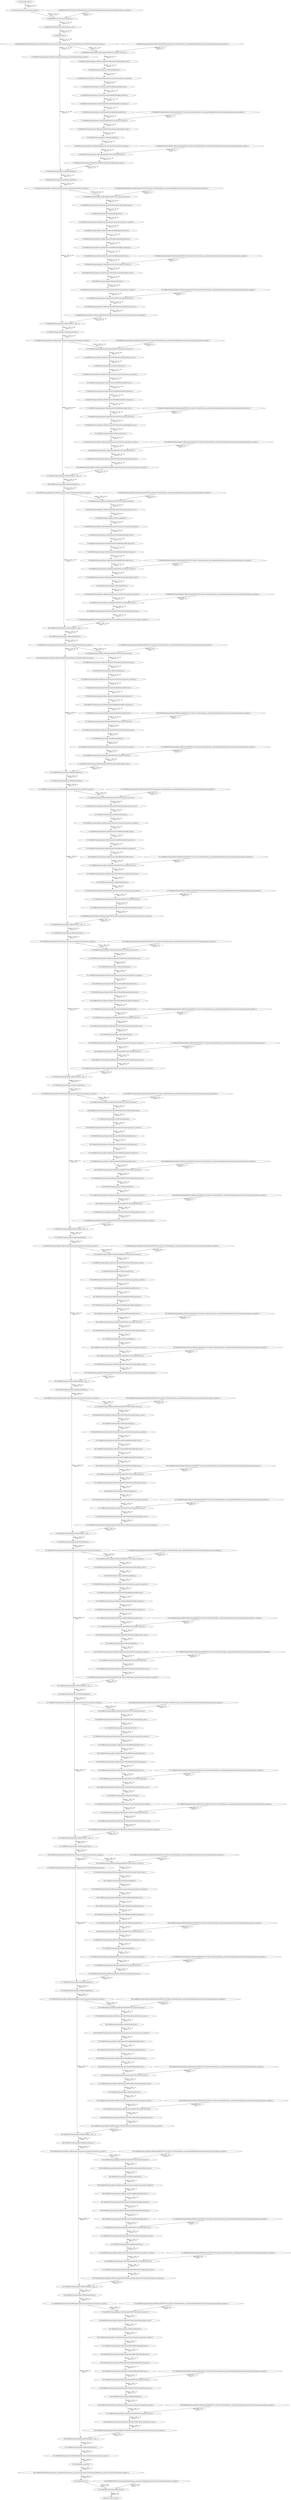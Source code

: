 strict digraph  {
"0 /nncf_model_input_0" [id=0, type=nncf_model_input];
"1 AsymmetricQuantizer/asymmetric_quantize_0" [id=1, type=asymmetric_quantize];
"2 ShuffleNet/NNCFConv2d[conv1]/ModuleDict[pre_ops]/UpdateWeight[0]/AsymmetricQuantizer[op]/asymmetric_quantize_0" [id=2, type=asymmetric_quantize];
"3 ShuffleNet/NNCFConv2d[conv1]/conv2d_0" [id=3, type=conv2d];
"4 ShuffleNet/NNCFBatchNorm2d[bn1]/batch_norm_0" [id=4, type=batch_norm];
"5 ShuffleNet/relu_0" [id=5, type=relu];
"6 ShuffleNet/NNCFNetworkInterface[_nncf]/ModuleDict[external_quantizers]/AsymmetricQuantizer[ShuffleNet/relu_0|OUTPUT]/asymmetric_quantize_0" [id=6, type=asymmetric_quantize];
"7 ShuffleNet/Sequential[layer1]/Bottleneck[0]/NNCFConv2d[conv1]/ModuleDict[pre_ops]/UpdateWeight[0]/AsymmetricQuantizer[op]/asymmetric_quantize_0" [id=7, type=asymmetric_quantize];
"8 ShuffleNet/Sequential[layer1]/Bottleneck[0]/NNCFConv2d[conv1]/conv2d_0" [id=8, type=conv2d];
"9 ShuffleNet/Sequential[layer1]/Bottleneck[0]/NNCFBatchNorm2d[bn1]/batch_norm_0" [id=9, type=batch_norm];
"10 ShuffleNet/Sequential[layer1]/Bottleneck[0]/relu_0" [id=10, type=relu];
"11 ShuffleNet/Sequential[layer1]/Bottleneck[0]/AsymmetricQuantizer/asymmetric_quantize_0" [id=11, type=asymmetric_quantize];
"12 ShuffleNet/Sequential[layer1]/Bottleneck[0]/ShuffleBlock[shuffle1]/view_0" [id=12, type=view];
"13 ShuffleNet/Sequential[layer1]/Bottleneck[0]/ShuffleBlock[shuffle1]/permute_0" [id=13, type=permute];
"14 ShuffleNet/Sequential[layer1]/Bottleneck[0]/ShuffleBlock[shuffle1]/contiguous_0" [id=14, type=contiguous];
"15 ShuffleNet/Sequential[layer1]/Bottleneck[0]/ShuffleBlock[shuffle1]/view_1" [id=15, type=view];
"16 ShuffleNet/Sequential[layer1]/Bottleneck[0]/NNCFConv2d[conv2]/ModuleDict[pre_ops]/UpdateWeight[0]/AsymmetricQuantizer[op]/asymmetric_quantize_0" [id=16, type=asymmetric_quantize];
"17 ShuffleNet/Sequential[layer1]/Bottleneck[0]/NNCFConv2d[conv2]/conv2d_0" [id=17, type=conv2d];
"18 ShuffleNet/Sequential[layer1]/Bottleneck[0]/NNCFBatchNorm2d[bn2]/batch_norm_0" [id=18, type=batch_norm];
"19 ShuffleNet/Sequential[layer1]/Bottleneck[0]/relu_1" [id=19, type=relu];
"20 ShuffleNet/Sequential[layer1]/Bottleneck[0]/AsymmetricQuantizer/asymmetric_quantize_1" [id=20, type=asymmetric_quantize];
"21 ShuffleNet/Sequential[layer1]/Bottleneck[0]/NNCFConv2d[conv3]/ModuleDict[pre_ops]/UpdateWeight[0]/AsymmetricQuantizer[op]/asymmetric_quantize_0" [id=21, type=asymmetric_quantize];
"22 ShuffleNet/Sequential[layer1]/Bottleneck[0]/NNCFConv2d[conv3]/conv2d_0" [id=22, type=conv2d];
"23 ShuffleNet/Sequential[layer1]/Bottleneck[0]/NNCFBatchNorm2d[bn3]/batch_norm_0" [id=23, type=batch_norm];
"24 ShuffleNet/Sequential[layer1]/Bottleneck[0]/Sequential[shortcut]/AvgPool2d[0]/avg_pool2d_0" [id=24, type=avg_pool2d];
"25 ShuffleNet/Sequential[layer1]/Bottleneck[0]/cat_0" [id=25, type=cat];
"26 ShuffleNet/Sequential[layer1]/Bottleneck[0]/relu_2" [id=26, type=relu];
"27 ShuffleNet/Sequential[layer1]/Bottleneck[0]/AsymmetricQuantizer/asymmetric_quantize_2" [id=27, type=asymmetric_quantize];
"28 ShuffleNet/Sequential[layer1]/Bottleneck[1]/NNCFConv2d[conv1]/ModuleDict[pre_ops]/UpdateWeight[0]/AsymmetricQuantizer[op]/asymmetric_quantize_0" [id=28, type=asymmetric_quantize];
"29 ShuffleNet/Sequential[layer1]/Bottleneck[1]/NNCFConv2d[conv1]/conv2d_0" [id=29, type=conv2d];
"30 ShuffleNet/Sequential[layer1]/Bottleneck[1]/NNCFBatchNorm2d[bn1]/batch_norm_0" [id=30, type=batch_norm];
"31 ShuffleNet/Sequential[layer1]/Bottleneck[1]/relu_0" [id=31, type=relu];
"32 ShuffleNet/Sequential[layer1]/Bottleneck[1]/AsymmetricQuantizer/asymmetric_quantize_0" [id=32, type=asymmetric_quantize];
"33 ShuffleNet/Sequential[layer1]/Bottleneck[1]/ShuffleBlock[shuffle1]/view_0" [id=33, type=view];
"34 ShuffleNet/Sequential[layer1]/Bottleneck[1]/ShuffleBlock[shuffle1]/permute_0" [id=34, type=permute];
"35 ShuffleNet/Sequential[layer1]/Bottleneck[1]/ShuffleBlock[shuffle1]/contiguous_0" [id=35, type=contiguous];
"36 ShuffleNet/Sequential[layer1]/Bottleneck[1]/ShuffleBlock[shuffle1]/view_1" [id=36, type=view];
"37 ShuffleNet/Sequential[layer1]/Bottleneck[1]/NNCFConv2d[conv2]/ModuleDict[pre_ops]/UpdateWeight[0]/AsymmetricQuantizer[op]/asymmetric_quantize_0" [id=37, type=asymmetric_quantize];
"38 ShuffleNet/Sequential[layer1]/Bottleneck[1]/NNCFConv2d[conv2]/conv2d_0" [id=38, type=conv2d];
"39 ShuffleNet/Sequential[layer1]/Bottleneck[1]/NNCFBatchNorm2d[bn2]/batch_norm_0" [id=39, type=batch_norm];
"40 ShuffleNet/Sequential[layer1]/Bottleneck[1]/relu_1" [id=40, type=relu];
"41 ShuffleNet/Sequential[layer1]/Bottleneck[1]/AsymmetricQuantizer/asymmetric_quantize_1" [id=41, type=asymmetric_quantize];
"42 ShuffleNet/Sequential[layer1]/Bottleneck[1]/NNCFConv2d[conv3]/ModuleDict[pre_ops]/UpdateWeight[0]/AsymmetricQuantizer[op]/asymmetric_quantize_0" [id=42, type=asymmetric_quantize];
"43 ShuffleNet/Sequential[layer1]/Bottleneck[1]/NNCFConv2d[conv3]/conv2d_0" [id=43, type=conv2d];
"44 ShuffleNet/Sequential[layer1]/Bottleneck[1]/NNCFBatchNorm2d[bn3]/batch_norm_0" [id=44, type=batch_norm];
"45 ShuffleNet/Sequential[layer1]/Bottleneck[1]/NNCFBatchNorm2d[bn3]/AsymmetricQuantizer/asymmetric_quantize_0" [id=45, type=asymmetric_quantize];
"46 ShuffleNet/Sequential[layer1]/Bottleneck[1]/__add___0" [id=46, type=__add__];
"47 ShuffleNet/Sequential[layer1]/Bottleneck[1]/relu_2" [id=47, type=relu];
"48 ShuffleNet/Sequential[layer1]/Bottleneck[1]/AsymmetricQuantizer/asymmetric_quantize_2" [id=48, type=asymmetric_quantize];
"49 ShuffleNet/Sequential[layer1]/Bottleneck[2]/NNCFConv2d[conv1]/ModuleDict[pre_ops]/UpdateWeight[0]/AsymmetricQuantizer[op]/asymmetric_quantize_0" [id=49, type=asymmetric_quantize];
"50 ShuffleNet/Sequential[layer1]/Bottleneck[2]/NNCFConv2d[conv1]/conv2d_0" [id=50, type=conv2d];
"51 ShuffleNet/Sequential[layer1]/Bottleneck[2]/NNCFBatchNorm2d[bn1]/batch_norm_0" [id=51, type=batch_norm];
"52 ShuffleNet/Sequential[layer1]/Bottleneck[2]/relu_0" [id=52, type=relu];
"53 ShuffleNet/Sequential[layer1]/Bottleneck[2]/AsymmetricQuantizer/asymmetric_quantize_0" [id=53, type=asymmetric_quantize];
"54 ShuffleNet/Sequential[layer1]/Bottleneck[2]/ShuffleBlock[shuffle1]/view_0" [id=54, type=view];
"55 ShuffleNet/Sequential[layer1]/Bottleneck[2]/ShuffleBlock[shuffle1]/permute_0" [id=55, type=permute];
"56 ShuffleNet/Sequential[layer1]/Bottleneck[2]/ShuffleBlock[shuffle1]/contiguous_0" [id=56, type=contiguous];
"57 ShuffleNet/Sequential[layer1]/Bottleneck[2]/ShuffleBlock[shuffle1]/view_1" [id=57, type=view];
"58 ShuffleNet/Sequential[layer1]/Bottleneck[2]/NNCFConv2d[conv2]/ModuleDict[pre_ops]/UpdateWeight[0]/AsymmetricQuantizer[op]/asymmetric_quantize_0" [id=58, type=asymmetric_quantize];
"59 ShuffleNet/Sequential[layer1]/Bottleneck[2]/NNCFConv2d[conv2]/conv2d_0" [id=59, type=conv2d];
"60 ShuffleNet/Sequential[layer1]/Bottleneck[2]/NNCFBatchNorm2d[bn2]/batch_norm_0" [id=60, type=batch_norm];
"61 ShuffleNet/Sequential[layer1]/Bottleneck[2]/relu_1" [id=61, type=relu];
"62 ShuffleNet/Sequential[layer1]/Bottleneck[2]/AsymmetricQuantizer/asymmetric_quantize_1" [id=62, type=asymmetric_quantize];
"63 ShuffleNet/Sequential[layer1]/Bottleneck[2]/NNCFConv2d[conv3]/ModuleDict[pre_ops]/UpdateWeight[0]/AsymmetricQuantizer[op]/asymmetric_quantize_0" [id=63, type=asymmetric_quantize];
"64 ShuffleNet/Sequential[layer1]/Bottleneck[2]/NNCFConv2d[conv3]/conv2d_0" [id=64, type=conv2d];
"65 ShuffleNet/Sequential[layer1]/Bottleneck[2]/NNCFBatchNorm2d[bn3]/batch_norm_0" [id=65, type=batch_norm];
"66 ShuffleNet/Sequential[layer1]/Bottleneck[2]/NNCFBatchNorm2d[bn3]/AsymmetricQuantizer/asymmetric_quantize_0" [id=66, type=asymmetric_quantize];
"67 ShuffleNet/Sequential[layer1]/Bottleneck[2]/__add___0" [id=67, type=__add__];
"68 ShuffleNet/Sequential[layer1]/Bottleneck[2]/relu_2" [id=68, type=relu];
"69 ShuffleNet/Sequential[layer1]/Bottleneck[2]/AsymmetricQuantizer/asymmetric_quantize_2" [id=69, type=asymmetric_quantize];
"70 ShuffleNet/Sequential[layer1]/Bottleneck[3]/NNCFConv2d[conv1]/ModuleDict[pre_ops]/UpdateWeight[0]/AsymmetricQuantizer[op]/asymmetric_quantize_0" [id=70, type=asymmetric_quantize];
"71 ShuffleNet/Sequential[layer1]/Bottleneck[3]/NNCFConv2d[conv1]/conv2d_0" [id=71, type=conv2d];
"72 ShuffleNet/Sequential[layer1]/Bottleneck[3]/NNCFBatchNorm2d[bn1]/batch_norm_0" [id=72, type=batch_norm];
"73 ShuffleNet/Sequential[layer1]/Bottleneck[3]/relu_0" [id=73, type=relu];
"74 ShuffleNet/Sequential[layer1]/Bottleneck[3]/AsymmetricQuantizer/asymmetric_quantize_0" [id=74, type=asymmetric_quantize];
"75 ShuffleNet/Sequential[layer1]/Bottleneck[3]/ShuffleBlock[shuffle1]/view_0" [id=75, type=view];
"76 ShuffleNet/Sequential[layer1]/Bottleneck[3]/ShuffleBlock[shuffle1]/permute_0" [id=76, type=permute];
"77 ShuffleNet/Sequential[layer1]/Bottleneck[3]/ShuffleBlock[shuffle1]/contiguous_0" [id=77, type=contiguous];
"78 ShuffleNet/Sequential[layer1]/Bottleneck[3]/ShuffleBlock[shuffle1]/view_1" [id=78, type=view];
"79 ShuffleNet/Sequential[layer1]/Bottleneck[3]/NNCFConv2d[conv2]/ModuleDict[pre_ops]/UpdateWeight[0]/AsymmetricQuantizer[op]/asymmetric_quantize_0" [id=79, type=asymmetric_quantize];
"80 ShuffleNet/Sequential[layer1]/Bottleneck[3]/NNCFConv2d[conv2]/conv2d_0" [id=80, type=conv2d];
"81 ShuffleNet/Sequential[layer1]/Bottleneck[3]/NNCFBatchNorm2d[bn2]/batch_norm_0" [id=81, type=batch_norm];
"82 ShuffleNet/Sequential[layer1]/Bottleneck[3]/relu_1" [id=82, type=relu];
"83 ShuffleNet/Sequential[layer1]/Bottleneck[3]/AsymmetricQuantizer/asymmetric_quantize_1" [id=83, type=asymmetric_quantize];
"84 ShuffleNet/Sequential[layer1]/Bottleneck[3]/NNCFConv2d[conv3]/ModuleDict[pre_ops]/UpdateWeight[0]/AsymmetricQuantizer[op]/asymmetric_quantize_0" [id=84, type=asymmetric_quantize];
"85 ShuffleNet/Sequential[layer1]/Bottleneck[3]/NNCFConv2d[conv3]/conv2d_0" [id=85, type=conv2d];
"86 ShuffleNet/Sequential[layer1]/Bottleneck[3]/NNCFBatchNorm2d[bn3]/batch_norm_0" [id=86, type=batch_norm];
"87 ShuffleNet/Sequential[layer1]/Bottleneck[3]/NNCFBatchNorm2d[bn3]/AsymmetricQuantizer/asymmetric_quantize_0" [id=87, type=asymmetric_quantize];
"88 ShuffleNet/Sequential[layer1]/Bottleneck[3]/__add___0" [id=88, type=__add__];
"89 ShuffleNet/Sequential[layer1]/Bottleneck[3]/relu_2" [id=89, type=relu];
"90 ShuffleNet/Sequential[layer1]/Bottleneck[3]/AsymmetricQuantizer/asymmetric_quantize_2" [id=90, type=asymmetric_quantize];
"91 ShuffleNet/Sequential[layer2]/Bottleneck[0]/NNCFConv2d[conv1]/ModuleDict[pre_ops]/UpdateWeight[0]/AsymmetricQuantizer[op]/asymmetric_quantize_0" [id=91, type=asymmetric_quantize];
"92 ShuffleNet/Sequential[layer2]/Bottleneck[0]/NNCFConv2d[conv1]/conv2d_0" [id=92, type=conv2d];
"93 ShuffleNet/Sequential[layer2]/Bottleneck[0]/NNCFBatchNorm2d[bn1]/batch_norm_0" [id=93, type=batch_norm];
"94 ShuffleNet/Sequential[layer2]/Bottleneck[0]/relu_0" [id=94, type=relu];
"95 ShuffleNet/Sequential[layer2]/Bottleneck[0]/AsymmetricQuantizer/asymmetric_quantize_0" [id=95, type=asymmetric_quantize];
"96 ShuffleNet/Sequential[layer2]/Bottleneck[0]/ShuffleBlock[shuffle1]/view_0" [id=96, type=view];
"97 ShuffleNet/Sequential[layer2]/Bottleneck[0]/ShuffleBlock[shuffle1]/permute_0" [id=97, type=permute];
"98 ShuffleNet/Sequential[layer2]/Bottleneck[0]/ShuffleBlock[shuffle1]/contiguous_0" [id=98, type=contiguous];
"99 ShuffleNet/Sequential[layer2]/Bottleneck[0]/ShuffleBlock[shuffle1]/view_1" [id=99, type=view];
"100 ShuffleNet/Sequential[layer2]/Bottleneck[0]/NNCFConv2d[conv2]/ModuleDict[pre_ops]/UpdateWeight[0]/AsymmetricQuantizer[op]/asymmetric_quantize_0" [id=100, type=asymmetric_quantize];
"101 ShuffleNet/Sequential[layer2]/Bottleneck[0]/NNCFConv2d[conv2]/conv2d_0" [id=101, type=conv2d];
"102 ShuffleNet/Sequential[layer2]/Bottleneck[0]/NNCFBatchNorm2d[bn2]/batch_norm_0" [id=102, type=batch_norm];
"103 ShuffleNet/Sequential[layer2]/Bottleneck[0]/relu_1" [id=103, type=relu];
"104 ShuffleNet/Sequential[layer2]/Bottleneck[0]/AsymmetricQuantizer/asymmetric_quantize_1" [id=104, type=asymmetric_quantize];
"105 ShuffleNet/Sequential[layer2]/Bottleneck[0]/NNCFConv2d[conv3]/ModuleDict[pre_ops]/UpdateWeight[0]/AsymmetricQuantizer[op]/asymmetric_quantize_0" [id=105, type=asymmetric_quantize];
"106 ShuffleNet/Sequential[layer2]/Bottleneck[0]/NNCFConv2d[conv3]/conv2d_0" [id=106, type=conv2d];
"107 ShuffleNet/Sequential[layer2]/Bottleneck[0]/NNCFBatchNorm2d[bn3]/batch_norm_0" [id=107, type=batch_norm];
"108 ShuffleNet/Sequential[layer2]/Bottleneck[0]/Sequential[shortcut]/AvgPool2d[0]/avg_pool2d_0" [id=108, type=avg_pool2d];
"109 ShuffleNet/Sequential[layer2]/Bottleneck[0]/cat_0" [id=109, type=cat];
"110 ShuffleNet/Sequential[layer2]/Bottleneck[0]/relu_2" [id=110, type=relu];
"111 ShuffleNet/Sequential[layer2]/Bottleneck[0]/AsymmetricQuantizer/asymmetric_quantize_2" [id=111, type=asymmetric_quantize];
"112 ShuffleNet/Sequential[layer2]/Bottleneck[1]/NNCFConv2d[conv1]/ModuleDict[pre_ops]/UpdateWeight[0]/AsymmetricQuantizer[op]/asymmetric_quantize_0" [id=112, type=asymmetric_quantize];
"113 ShuffleNet/Sequential[layer2]/Bottleneck[1]/NNCFConv2d[conv1]/conv2d_0" [id=113, type=conv2d];
"114 ShuffleNet/Sequential[layer2]/Bottleneck[1]/NNCFBatchNorm2d[bn1]/batch_norm_0" [id=114, type=batch_norm];
"115 ShuffleNet/Sequential[layer2]/Bottleneck[1]/relu_0" [id=115, type=relu];
"116 ShuffleNet/Sequential[layer2]/Bottleneck[1]/AsymmetricQuantizer/asymmetric_quantize_0" [id=116, type=asymmetric_quantize];
"117 ShuffleNet/Sequential[layer2]/Bottleneck[1]/ShuffleBlock[shuffle1]/view_0" [id=117, type=view];
"118 ShuffleNet/Sequential[layer2]/Bottleneck[1]/ShuffleBlock[shuffle1]/permute_0" [id=118, type=permute];
"119 ShuffleNet/Sequential[layer2]/Bottleneck[1]/ShuffleBlock[shuffle1]/contiguous_0" [id=119, type=contiguous];
"120 ShuffleNet/Sequential[layer2]/Bottleneck[1]/ShuffleBlock[shuffle1]/view_1" [id=120, type=view];
"121 ShuffleNet/Sequential[layer2]/Bottleneck[1]/NNCFConv2d[conv2]/ModuleDict[pre_ops]/UpdateWeight[0]/AsymmetricQuantizer[op]/asymmetric_quantize_0" [id=121, type=asymmetric_quantize];
"122 ShuffleNet/Sequential[layer2]/Bottleneck[1]/NNCFConv2d[conv2]/conv2d_0" [id=122, type=conv2d];
"123 ShuffleNet/Sequential[layer2]/Bottleneck[1]/NNCFBatchNorm2d[bn2]/batch_norm_0" [id=123, type=batch_norm];
"124 ShuffleNet/Sequential[layer2]/Bottleneck[1]/relu_1" [id=124, type=relu];
"125 ShuffleNet/Sequential[layer2]/Bottleneck[1]/AsymmetricQuantizer/asymmetric_quantize_1" [id=125, type=asymmetric_quantize];
"126 ShuffleNet/Sequential[layer2]/Bottleneck[1]/NNCFConv2d[conv3]/ModuleDict[pre_ops]/UpdateWeight[0]/AsymmetricQuantizer[op]/asymmetric_quantize_0" [id=126, type=asymmetric_quantize];
"127 ShuffleNet/Sequential[layer2]/Bottleneck[1]/NNCFConv2d[conv3]/conv2d_0" [id=127, type=conv2d];
"128 ShuffleNet/Sequential[layer2]/Bottleneck[1]/NNCFBatchNorm2d[bn3]/batch_norm_0" [id=128, type=batch_norm];
"129 ShuffleNet/Sequential[layer2]/Bottleneck[1]/NNCFBatchNorm2d[bn3]/AsymmetricQuantizer/asymmetric_quantize_0" [id=129, type=asymmetric_quantize];
"130 ShuffleNet/Sequential[layer2]/Bottleneck[1]/__add___0" [id=130, type=__add__];
"131 ShuffleNet/Sequential[layer2]/Bottleneck[1]/relu_2" [id=131, type=relu];
"132 ShuffleNet/Sequential[layer2]/Bottleneck[1]/AsymmetricQuantizer/asymmetric_quantize_2" [id=132, type=asymmetric_quantize];
"133 ShuffleNet/Sequential[layer2]/Bottleneck[2]/NNCFConv2d[conv1]/ModuleDict[pre_ops]/UpdateWeight[0]/AsymmetricQuantizer[op]/asymmetric_quantize_0" [id=133, type=asymmetric_quantize];
"134 ShuffleNet/Sequential[layer2]/Bottleneck[2]/NNCFConv2d[conv1]/conv2d_0" [id=134, type=conv2d];
"135 ShuffleNet/Sequential[layer2]/Bottleneck[2]/NNCFBatchNorm2d[bn1]/batch_norm_0" [id=135, type=batch_norm];
"136 ShuffleNet/Sequential[layer2]/Bottleneck[2]/relu_0" [id=136, type=relu];
"137 ShuffleNet/Sequential[layer2]/Bottleneck[2]/AsymmetricQuantizer/asymmetric_quantize_0" [id=137, type=asymmetric_quantize];
"138 ShuffleNet/Sequential[layer2]/Bottleneck[2]/ShuffleBlock[shuffle1]/view_0" [id=138, type=view];
"139 ShuffleNet/Sequential[layer2]/Bottleneck[2]/ShuffleBlock[shuffle1]/permute_0" [id=139, type=permute];
"140 ShuffleNet/Sequential[layer2]/Bottleneck[2]/ShuffleBlock[shuffle1]/contiguous_0" [id=140, type=contiguous];
"141 ShuffleNet/Sequential[layer2]/Bottleneck[2]/ShuffleBlock[shuffle1]/view_1" [id=141, type=view];
"142 ShuffleNet/Sequential[layer2]/Bottleneck[2]/NNCFConv2d[conv2]/ModuleDict[pre_ops]/UpdateWeight[0]/AsymmetricQuantizer[op]/asymmetric_quantize_0" [id=142, type=asymmetric_quantize];
"143 ShuffleNet/Sequential[layer2]/Bottleneck[2]/NNCFConv2d[conv2]/conv2d_0" [id=143, type=conv2d];
"144 ShuffleNet/Sequential[layer2]/Bottleneck[2]/NNCFBatchNorm2d[bn2]/batch_norm_0" [id=144, type=batch_norm];
"145 ShuffleNet/Sequential[layer2]/Bottleneck[2]/relu_1" [id=145, type=relu];
"146 ShuffleNet/Sequential[layer2]/Bottleneck[2]/AsymmetricQuantizer/asymmetric_quantize_1" [id=146, type=asymmetric_quantize];
"147 ShuffleNet/Sequential[layer2]/Bottleneck[2]/NNCFConv2d[conv3]/ModuleDict[pre_ops]/UpdateWeight[0]/AsymmetricQuantizer[op]/asymmetric_quantize_0" [id=147, type=asymmetric_quantize];
"148 ShuffleNet/Sequential[layer2]/Bottleneck[2]/NNCFConv2d[conv3]/conv2d_0" [id=148, type=conv2d];
"149 ShuffleNet/Sequential[layer2]/Bottleneck[2]/NNCFBatchNorm2d[bn3]/batch_norm_0" [id=149, type=batch_norm];
"150 ShuffleNet/Sequential[layer2]/Bottleneck[2]/NNCFBatchNorm2d[bn3]/AsymmetricQuantizer/asymmetric_quantize_0" [id=150, type=asymmetric_quantize];
"151 ShuffleNet/Sequential[layer2]/Bottleneck[2]/__add___0" [id=151, type=__add__];
"152 ShuffleNet/Sequential[layer2]/Bottleneck[2]/relu_2" [id=152, type=relu];
"153 ShuffleNet/Sequential[layer2]/Bottleneck[2]/AsymmetricQuantizer/asymmetric_quantize_2" [id=153, type=asymmetric_quantize];
"154 ShuffleNet/Sequential[layer2]/Bottleneck[3]/NNCFConv2d[conv1]/ModuleDict[pre_ops]/UpdateWeight[0]/AsymmetricQuantizer[op]/asymmetric_quantize_0" [id=154, type=asymmetric_quantize];
"155 ShuffleNet/Sequential[layer2]/Bottleneck[3]/NNCFConv2d[conv1]/conv2d_0" [id=155, type=conv2d];
"156 ShuffleNet/Sequential[layer2]/Bottleneck[3]/NNCFBatchNorm2d[bn1]/batch_norm_0" [id=156, type=batch_norm];
"157 ShuffleNet/Sequential[layer2]/Bottleneck[3]/relu_0" [id=157, type=relu];
"158 ShuffleNet/Sequential[layer2]/Bottleneck[3]/AsymmetricQuantizer/asymmetric_quantize_0" [id=158, type=asymmetric_quantize];
"159 ShuffleNet/Sequential[layer2]/Bottleneck[3]/ShuffleBlock[shuffle1]/view_0" [id=159, type=view];
"160 ShuffleNet/Sequential[layer2]/Bottleneck[3]/ShuffleBlock[shuffle1]/permute_0" [id=160, type=permute];
"161 ShuffleNet/Sequential[layer2]/Bottleneck[3]/ShuffleBlock[shuffle1]/contiguous_0" [id=161, type=contiguous];
"162 ShuffleNet/Sequential[layer2]/Bottleneck[3]/ShuffleBlock[shuffle1]/view_1" [id=162, type=view];
"163 ShuffleNet/Sequential[layer2]/Bottleneck[3]/NNCFConv2d[conv2]/ModuleDict[pre_ops]/UpdateWeight[0]/AsymmetricQuantizer[op]/asymmetric_quantize_0" [id=163, type=asymmetric_quantize];
"164 ShuffleNet/Sequential[layer2]/Bottleneck[3]/NNCFConv2d[conv2]/conv2d_0" [id=164, type=conv2d];
"165 ShuffleNet/Sequential[layer2]/Bottleneck[3]/NNCFBatchNorm2d[bn2]/batch_norm_0" [id=165, type=batch_norm];
"166 ShuffleNet/Sequential[layer2]/Bottleneck[3]/relu_1" [id=166, type=relu];
"167 ShuffleNet/Sequential[layer2]/Bottleneck[3]/AsymmetricQuantizer/asymmetric_quantize_1" [id=167, type=asymmetric_quantize];
"168 ShuffleNet/Sequential[layer2]/Bottleneck[3]/NNCFConv2d[conv3]/ModuleDict[pre_ops]/UpdateWeight[0]/AsymmetricQuantizer[op]/asymmetric_quantize_0" [id=168, type=asymmetric_quantize];
"169 ShuffleNet/Sequential[layer2]/Bottleneck[3]/NNCFConv2d[conv3]/conv2d_0" [id=169, type=conv2d];
"170 ShuffleNet/Sequential[layer2]/Bottleneck[3]/NNCFBatchNorm2d[bn3]/batch_norm_0" [id=170, type=batch_norm];
"171 ShuffleNet/Sequential[layer2]/Bottleneck[3]/NNCFBatchNorm2d[bn3]/AsymmetricQuantizer/asymmetric_quantize_0" [id=171, type=asymmetric_quantize];
"172 ShuffleNet/Sequential[layer2]/Bottleneck[3]/__add___0" [id=172, type=__add__];
"173 ShuffleNet/Sequential[layer2]/Bottleneck[3]/relu_2" [id=173, type=relu];
"174 ShuffleNet/Sequential[layer2]/Bottleneck[3]/AsymmetricQuantizer/asymmetric_quantize_2" [id=174, type=asymmetric_quantize];
"175 ShuffleNet/Sequential[layer2]/Bottleneck[4]/NNCFConv2d[conv1]/ModuleDict[pre_ops]/UpdateWeight[0]/AsymmetricQuantizer[op]/asymmetric_quantize_0" [id=175, type=asymmetric_quantize];
"176 ShuffleNet/Sequential[layer2]/Bottleneck[4]/NNCFConv2d[conv1]/conv2d_0" [id=176, type=conv2d];
"177 ShuffleNet/Sequential[layer2]/Bottleneck[4]/NNCFBatchNorm2d[bn1]/batch_norm_0" [id=177, type=batch_norm];
"178 ShuffleNet/Sequential[layer2]/Bottleneck[4]/relu_0" [id=178, type=relu];
"179 ShuffleNet/Sequential[layer2]/Bottleneck[4]/AsymmetricQuantizer/asymmetric_quantize_0" [id=179, type=asymmetric_quantize];
"180 ShuffleNet/Sequential[layer2]/Bottleneck[4]/ShuffleBlock[shuffle1]/view_0" [id=180, type=view];
"181 ShuffleNet/Sequential[layer2]/Bottleneck[4]/ShuffleBlock[shuffle1]/permute_0" [id=181, type=permute];
"182 ShuffleNet/Sequential[layer2]/Bottleneck[4]/ShuffleBlock[shuffle1]/contiguous_0" [id=182, type=contiguous];
"183 ShuffleNet/Sequential[layer2]/Bottleneck[4]/ShuffleBlock[shuffle1]/view_1" [id=183, type=view];
"184 ShuffleNet/Sequential[layer2]/Bottleneck[4]/NNCFConv2d[conv2]/ModuleDict[pre_ops]/UpdateWeight[0]/AsymmetricQuantizer[op]/asymmetric_quantize_0" [id=184, type=asymmetric_quantize];
"185 ShuffleNet/Sequential[layer2]/Bottleneck[4]/NNCFConv2d[conv2]/conv2d_0" [id=185, type=conv2d];
"186 ShuffleNet/Sequential[layer2]/Bottleneck[4]/NNCFBatchNorm2d[bn2]/batch_norm_0" [id=186, type=batch_norm];
"187 ShuffleNet/Sequential[layer2]/Bottleneck[4]/relu_1" [id=187, type=relu];
"188 ShuffleNet/Sequential[layer2]/Bottleneck[4]/AsymmetricQuantizer/asymmetric_quantize_1" [id=188, type=asymmetric_quantize];
"189 ShuffleNet/Sequential[layer2]/Bottleneck[4]/NNCFConv2d[conv3]/ModuleDict[pre_ops]/UpdateWeight[0]/AsymmetricQuantizer[op]/asymmetric_quantize_0" [id=189, type=asymmetric_quantize];
"190 ShuffleNet/Sequential[layer2]/Bottleneck[4]/NNCFConv2d[conv3]/conv2d_0" [id=190, type=conv2d];
"191 ShuffleNet/Sequential[layer2]/Bottleneck[4]/NNCFBatchNorm2d[bn3]/batch_norm_0" [id=191, type=batch_norm];
"192 ShuffleNet/Sequential[layer2]/Bottleneck[4]/NNCFBatchNorm2d[bn3]/AsymmetricQuantizer/asymmetric_quantize_0" [id=192, type=asymmetric_quantize];
"193 ShuffleNet/Sequential[layer2]/Bottleneck[4]/__add___0" [id=193, type=__add__];
"194 ShuffleNet/Sequential[layer2]/Bottleneck[4]/relu_2" [id=194, type=relu];
"195 ShuffleNet/Sequential[layer2]/Bottleneck[4]/AsymmetricQuantizer/asymmetric_quantize_2" [id=195, type=asymmetric_quantize];
"196 ShuffleNet/Sequential[layer2]/Bottleneck[5]/NNCFConv2d[conv1]/ModuleDict[pre_ops]/UpdateWeight[0]/AsymmetricQuantizer[op]/asymmetric_quantize_0" [id=196, type=asymmetric_quantize];
"197 ShuffleNet/Sequential[layer2]/Bottleneck[5]/NNCFConv2d[conv1]/conv2d_0" [id=197, type=conv2d];
"198 ShuffleNet/Sequential[layer2]/Bottleneck[5]/NNCFBatchNorm2d[bn1]/batch_norm_0" [id=198, type=batch_norm];
"199 ShuffleNet/Sequential[layer2]/Bottleneck[5]/relu_0" [id=199, type=relu];
"200 ShuffleNet/Sequential[layer2]/Bottleneck[5]/AsymmetricQuantizer/asymmetric_quantize_0" [id=200, type=asymmetric_quantize];
"201 ShuffleNet/Sequential[layer2]/Bottleneck[5]/ShuffleBlock[shuffle1]/view_0" [id=201, type=view];
"202 ShuffleNet/Sequential[layer2]/Bottleneck[5]/ShuffleBlock[shuffle1]/permute_0" [id=202, type=permute];
"203 ShuffleNet/Sequential[layer2]/Bottleneck[5]/ShuffleBlock[shuffle1]/contiguous_0" [id=203, type=contiguous];
"204 ShuffleNet/Sequential[layer2]/Bottleneck[5]/ShuffleBlock[shuffle1]/view_1" [id=204, type=view];
"205 ShuffleNet/Sequential[layer2]/Bottleneck[5]/NNCFConv2d[conv2]/ModuleDict[pre_ops]/UpdateWeight[0]/AsymmetricQuantizer[op]/asymmetric_quantize_0" [id=205, type=asymmetric_quantize];
"206 ShuffleNet/Sequential[layer2]/Bottleneck[5]/NNCFConv2d[conv2]/conv2d_0" [id=206, type=conv2d];
"207 ShuffleNet/Sequential[layer2]/Bottleneck[5]/NNCFBatchNorm2d[bn2]/batch_norm_0" [id=207, type=batch_norm];
"208 ShuffleNet/Sequential[layer2]/Bottleneck[5]/relu_1" [id=208, type=relu];
"209 ShuffleNet/Sequential[layer2]/Bottleneck[5]/AsymmetricQuantizer/asymmetric_quantize_1" [id=209, type=asymmetric_quantize];
"210 ShuffleNet/Sequential[layer2]/Bottleneck[5]/NNCFConv2d[conv3]/ModuleDict[pre_ops]/UpdateWeight[0]/AsymmetricQuantizer[op]/asymmetric_quantize_0" [id=210, type=asymmetric_quantize];
"211 ShuffleNet/Sequential[layer2]/Bottleneck[5]/NNCFConv2d[conv3]/conv2d_0" [id=211, type=conv2d];
"212 ShuffleNet/Sequential[layer2]/Bottleneck[5]/NNCFBatchNorm2d[bn3]/batch_norm_0" [id=212, type=batch_norm];
"213 ShuffleNet/Sequential[layer2]/Bottleneck[5]/NNCFBatchNorm2d[bn3]/AsymmetricQuantizer/asymmetric_quantize_0" [id=213, type=asymmetric_quantize];
"214 ShuffleNet/Sequential[layer2]/Bottleneck[5]/__add___0" [id=214, type=__add__];
"215 ShuffleNet/Sequential[layer2]/Bottleneck[5]/relu_2" [id=215, type=relu];
"216 ShuffleNet/Sequential[layer2]/Bottleneck[5]/AsymmetricQuantizer/asymmetric_quantize_2" [id=216, type=asymmetric_quantize];
"217 ShuffleNet/Sequential[layer2]/Bottleneck[6]/NNCFConv2d[conv1]/ModuleDict[pre_ops]/UpdateWeight[0]/AsymmetricQuantizer[op]/asymmetric_quantize_0" [id=217, type=asymmetric_quantize];
"218 ShuffleNet/Sequential[layer2]/Bottleneck[6]/NNCFConv2d[conv1]/conv2d_0" [id=218, type=conv2d];
"219 ShuffleNet/Sequential[layer2]/Bottleneck[6]/NNCFBatchNorm2d[bn1]/batch_norm_0" [id=219, type=batch_norm];
"220 ShuffleNet/Sequential[layer2]/Bottleneck[6]/relu_0" [id=220, type=relu];
"221 ShuffleNet/Sequential[layer2]/Bottleneck[6]/AsymmetricQuantizer/asymmetric_quantize_0" [id=221, type=asymmetric_quantize];
"222 ShuffleNet/Sequential[layer2]/Bottleneck[6]/ShuffleBlock[shuffle1]/view_0" [id=222, type=view];
"223 ShuffleNet/Sequential[layer2]/Bottleneck[6]/ShuffleBlock[shuffle1]/permute_0" [id=223, type=permute];
"224 ShuffleNet/Sequential[layer2]/Bottleneck[6]/ShuffleBlock[shuffle1]/contiguous_0" [id=224, type=contiguous];
"225 ShuffleNet/Sequential[layer2]/Bottleneck[6]/ShuffleBlock[shuffle1]/view_1" [id=225, type=view];
"226 ShuffleNet/Sequential[layer2]/Bottleneck[6]/NNCFConv2d[conv2]/ModuleDict[pre_ops]/UpdateWeight[0]/AsymmetricQuantizer[op]/asymmetric_quantize_0" [id=226, type=asymmetric_quantize];
"227 ShuffleNet/Sequential[layer2]/Bottleneck[6]/NNCFConv2d[conv2]/conv2d_0" [id=227, type=conv2d];
"228 ShuffleNet/Sequential[layer2]/Bottleneck[6]/NNCFBatchNorm2d[bn2]/batch_norm_0" [id=228, type=batch_norm];
"229 ShuffleNet/Sequential[layer2]/Bottleneck[6]/relu_1" [id=229, type=relu];
"230 ShuffleNet/Sequential[layer2]/Bottleneck[6]/AsymmetricQuantizer/asymmetric_quantize_1" [id=230, type=asymmetric_quantize];
"231 ShuffleNet/Sequential[layer2]/Bottleneck[6]/NNCFConv2d[conv3]/ModuleDict[pre_ops]/UpdateWeight[0]/AsymmetricQuantizer[op]/asymmetric_quantize_0" [id=231, type=asymmetric_quantize];
"232 ShuffleNet/Sequential[layer2]/Bottleneck[6]/NNCFConv2d[conv3]/conv2d_0" [id=232, type=conv2d];
"233 ShuffleNet/Sequential[layer2]/Bottleneck[6]/NNCFBatchNorm2d[bn3]/batch_norm_0" [id=233, type=batch_norm];
"234 ShuffleNet/Sequential[layer2]/Bottleneck[6]/NNCFBatchNorm2d[bn3]/AsymmetricQuantizer/asymmetric_quantize_0" [id=234, type=asymmetric_quantize];
"235 ShuffleNet/Sequential[layer2]/Bottleneck[6]/__add___0" [id=235, type=__add__];
"236 ShuffleNet/Sequential[layer2]/Bottleneck[6]/relu_2" [id=236, type=relu];
"237 ShuffleNet/Sequential[layer2]/Bottleneck[6]/AsymmetricQuantizer/asymmetric_quantize_2" [id=237, type=asymmetric_quantize];
"238 ShuffleNet/Sequential[layer2]/Bottleneck[7]/NNCFConv2d[conv1]/ModuleDict[pre_ops]/UpdateWeight[0]/AsymmetricQuantizer[op]/asymmetric_quantize_0" [id=238, type=asymmetric_quantize];
"239 ShuffleNet/Sequential[layer2]/Bottleneck[7]/NNCFConv2d[conv1]/conv2d_0" [id=239, type=conv2d];
"240 ShuffleNet/Sequential[layer2]/Bottleneck[7]/NNCFBatchNorm2d[bn1]/batch_norm_0" [id=240, type=batch_norm];
"241 ShuffleNet/Sequential[layer2]/Bottleneck[7]/relu_0" [id=241, type=relu];
"242 ShuffleNet/Sequential[layer2]/Bottleneck[7]/AsymmetricQuantizer/asymmetric_quantize_0" [id=242, type=asymmetric_quantize];
"243 ShuffleNet/Sequential[layer2]/Bottleneck[7]/ShuffleBlock[shuffle1]/view_0" [id=243, type=view];
"244 ShuffleNet/Sequential[layer2]/Bottleneck[7]/ShuffleBlock[shuffle1]/permute_0" [id=244, type=permute];
"245 ShuffleNet/Sequential[layer2]/Bottleneck[7]/ShuffleBlock[shuffle1]/contiguous_0" [id=245, type=contiguous];
"246 ShuffleNet/Sequential[layer2]/Bottleneck[7]/ShuffleBlock[shuffle1]/view_1" [id=246, type=view];
"247 ShuffleNet/Sequential[layer2]/Bottleneck[7]/NNCFConv2d[conv2]/ModuleDict[pre_ops]/UpdateWeight[0]/AsymmetricQuantizer[op]/asymmetric_quantize_0" [id=247, type=asymmetric_quantize];
"248 ShuffleNet/Sequential[layer2]/Bottleneck[7]/NNCFConv2d[conv2]/conv2d_0" [id=248, type=conv2d];
"249 ShuffleNet/Sequential[layer2]/Bottleneck[7]/NNCFBatchNorm2d[bn2]/batch_norm_0" [id=249, type=batch_norm];
"250 ShuffleNet/Sequential[layer2]/Bottleneck[7]/relu_1" [id=250, type=relu];
"251 ShuffleNet/Sequential[layer2]/Bottleneck[7]/AsymmetricQuantizer/asymmetric_quantize_1" [id=251, type=asymmetric_quantize];
"252 ShuffleNet/Sequential[layer2]/Bottleneck[7]/NNCFConv2d[conv3]/ModuleDict[pre_ops]/UpdateWeight[0]/AsymmetricQuantizer[op]/asymmetric_quantize_0" [id=252, type=asymmetric_quantize];
"253 ShuffleNet/Sequential[layer2]/Bottleneck[7]/NNCFConv2d[conv3]/conv2d_0" [id=253, type=conv2d];
"254 ShuffleNet/Sequential[layer2]/Bottleneck[7]/NNCFBatchNorm2d[bn3]/batch_norm_0" [id=254, type=batch_norm];
"255 ShuffleNet/Sequential[layer2]/Bottleneck[7]/NNCFBatchNorm2d[bn3]/AsymmetricQuantizer/asymmetric_quantize_0" [id=255, type=asymmetric_quantize];
"256 ShuffleNet/Sequential[layer2]/Bottleneck[7]/__add___0" [id=256, type=__add__];
"257 ShuffleNet/Sequential[layer2]/Bottleneck[7]/relu_2" [id=257, type=relu];
"258 ShuffleNet/Sequential[layer2]/Bottleneck[7]/AsymmetricQuantizer/asymmetric_quantize_2" [id=258, type=asymmetric_quantize];
"259 ShuffleNet/Sequential[layer3]/Bottleneck[0]/NNCFConv2d[conv1]/ModuleDict[pre_ops]/UpdateWeight[0]/AsymmetricQuantizer[op]/asymmetric_quantize_0" [id=259, type=asymmetric_quantize];
"260 ShuffleNet/Sequential[layer3]/Bottleneck[0]/NNCFConv2d[conv1]/conv2d_0" [id=260, type=conv2d];
"261 ShuffleNet/Sequential[layer3]/Bottleneck[0]/NNCFBatchNorm2d[bn1]/batch_norm_0" [id=261, type=batch_norm];
"262 ShuffleNet/Sequential[layer3]/Bottleneck[0]/relu_0" [id=262, type=relu];
"263 ShuffleNet/Sequential[layer3]/Bottleneck[0]/AsymmetricQuantizer/asymmetric_quantize_0" [id=263, type=asymmetric_quantize];
"264 ShuffleNet/Sequential[layer3]/Bottleneck[0]/ShuffleBlock[shuffle1]/view_0" [id=264, type=view];
"265 ShuffleNet/Sequential[layer3]/Bottleneck[0]/ShuffleBlock[shuffle1]/permute_0" [id=265, type=permute];
"266 ShuffleNet/Sequential[layer3]/Bottleneck[0]/ShuffleBlock[shuffle1]/contiguous_0" [id=266, type=contiguous];
"267 ShuffleNet/Sequential[layer3]/Bottleneck[0]/ShuffleBlock[shuffle1]/view_1" [id=267, type=view];
"268 ShuffleNet/Sequential[layer3]/Bottleneck[0]/NNCFConv2d[conv2]/ModuleDict[pre_ops]/UpdateWeight[0]/AsymmetricQuantizer[op]/asymmetric_quantize_0" [id=268, type=asymmetric_quantize];
"269 ShuffleNet/Sequential[layer3]/Bottleneck[0]/NNCFConv2d[conv2]/conv2d_0" [id=269, type=conv2d];
"270 ShuffleNet/Sequential[layer3]/Bottleneck[0]/NNCFBatchNorm2d[bn2]/batch_norm_0" [id=270, type=batch_norm];
"271 ShuffleNet/Sequential[layer3]/Bottleneck[0]/relu_1" [id=271, type=relu];
"272 ShuffleNet/Sequential[layer3]/Bottleneck[0]/AsymmetricQuantizer/asymmetric_quantize_1" [id=272, type=asymmetric_quantize];
"273 ShuffleNet/Sequential[layer3]/Bottleneck[0]/NNCFConv2d[conv3]/ModuleDict[pre_ops]/UpdateWeight[0]/AsymmetricQuantizer[op]/asymmetric_quantize_0" [id=273, type=asymmetric_quantize];
"274 ShuffleNet/Sequential[layer3]/Bottleneck[0]/NNCFConv2d[conv3]/conv2d_0" [id=274, type=conv2d];
"275 ShuffleNet/Sequential[layer3]/Bottleneck[0]/NNCFBatchNorm2d[bn3]/batch_norm_0" [id=275, type=batch_norm];
"276 ShuffleNet/Sequential[layer3]/Bottleneck[0]/Sequential[shortcut]/AvgPool2d[0]/avg_pool2d_0" [id=276, type=avg_pool2d];
"277 ShuffleNet/Sequential[layer3]/Bottleneck[0]/cat_0" [id=277, type=cat];
"278 ShuffleNet/Sequential[layer3]/Bottleneck[0]/relu_2" [id=278, type=relu];
"279 ShuffleNet/Sequential[layer3]/Bottleneck[0]/AsymmetricQuantizer/asymmetric_quantize_2" [id=279, type=asymmetric_quantize];
"280 ShuffleNet/Sequential[layer3]/Bottleneck[1]/NNCFConv2d[conv1]/ModuleDict[pre_ops]/UpdateWeight[0]/AsymmetricQuantizer[op]/asymmetric_quantize_0" [id=280, type=asymmetric_quantize];
"281 ShuffleNet/Sequential[layer3]/Bottleneck[1]/NNCFConv2d[conv1]/conv2d_0" [id=281, type=conv2d];
"282 ShuffleNet/Sequential[layer3]/Bottleneck[1]/NNCFBatchNorm2d[bn1]/batch_norm_0" [id=282, type=batch_norm];
"283 ShuffleNet/Sequential[layer3]/Bottleneck[1]/relu_0" [id=283, type=relu];
"284 ShuffleNet/Sequential[layer3]/Bottleneck[1]/AsymmetricQuantizer/asymmetric_quantize_0" [id=284, type=asymmetric_quantize];
"285 ShuffleNet/Sequential[layer3]/Bottleneck[1]/ShuffleBlock[shuffle1]/view_0" [id=285, type=view];
"286 ShuffleNet/Sequential[layer3]/Bottleneck[1]/ShuffleBlock[shuffle1]/permute_0" [id=286, type=permute];
"287 ShuffleNet/Sequential[layer3]/Bottleneck[1]/ShuffleBlock[shuffle1]/contiguous_0" [id=287, type=contiguous];
"288 ShuffleNet/Sequential[layer3]/Bottleneck[1]/ShuffleBlock[shuffle1]/view_1" [id=288, type=view];
"289 ShuffleNet/Sequential[layer3]/Bottleneck[1]/NNCFConv2d[conv2]/ModuleDict[pre_ops]/UpdateWeight[0]/AsymmetricQuantizer[op]/asymmetric_quantize_0" [id=289, type=asymmetric_quantize];
"290 ShuffleNet/Sequential[layer3]/Bottleneck[1]/NNCFConv2d[conv2]/conv2d_0" [id=290, type=conv2d];
"291 ShuffleNet/Sequential[layer3]/Bottleneck[1]/NNCFBatchNorm2d[bn2]/batch_norm_0" [id=291, type=batch_norm];
"292 ShuffleNet/Sequential[layer3]/Bottleneck[1]/relu_1" [id=292, type=relu];
"293 ShuffleNet/Sequential[layer3]/Bottleneck[1]/AsymmetricQuantizer/asymmetric_quantize_1" [id=293, type=asymmetric_quantize];
"294 ShuffleNet/Sequential[layer3]/Bottleneck[1]/NNCFConv2d[conv3]/ModuleDict[pre_ops]/UpdateWeight[0]/AsymmetricQuantizer[op]/asymmetric_quantize_0" [id=294, type=asymmetric_quantize];
"295 ShuffleNet/Sequential[layer3]/Bottleneck[1]/NNCFConv2d[conv3]/conv2d_0" [id=295, type=conv2d];
"296 ShuffleNet/Sequential[layer3]/Bottleneck[1]/NNCFBatchNorm2d[bn3]/batch_norm_0" [id=296, type=batch_norm];
"297 ShuffleNet/Sequential[layer3]/Bottleneck[1]/NNCFBatchNorm2d[bn3]/AsymmetricQuantizer/asymmetric_quantize_0" [id=297, type=asymmetric_quantize];
"298 ShuffleNet/Sequential[layer3]/Bottleneck[1]/__add___0" [id=298, type=__add__];
"299 ShuffleNet/Sequential[layer3]/Bottleneck[1]/relu_2" [id=299, type=relu];
"300 ShuffleNet/Sequential[layer3]/Bottleneck[1]/AsymmetricQuantizer/asymmetric_quantize_2" [id=300, type=asymmetric_quantize];
"301 ShuffleNet/Sequential[layer3]/Bottleneck[2]/NNCFConv2d[conv1]/ModuleDict[pre_ops]/UpdateWeight[0]/AsymmetricQuantizer[op]/asymmetric_quantize_0" [id=301, type=asymmetric_quantize];
"302 ShuffleNet/Sequential[layer3]/Bottleneck[2]/NNCFConv2d[conv1]/conv2d_0" [id=302, type=conv2d];
"303 ShuffleNet/Sequential[layer3]/Bottleneck[2]/NNCFBatchNorm2d[bn1]/batch_norm_0" [id=303, type=batch_norm];
"304 ShuffleNet/Sequential[layer3]/Bottleneck[2]/relu_0" [id=304, type=relu];
"305 ShuffleNet/Sequential[layer3]/Bottleneck[2]/AsymmetricQuantizer/asymmetric_quantize_0" [id=305, type=asymmetric_quantize];
"306 ShuffleNet/Sequential[layer3]/Bottleneck[2]/ShuffleBlock[shuffle1]/view_0" [id=306, type=view];
"307 ShuffleNet/Sequential[layer3]/Bottleneck[2]/ShuffleBlock[shuffle1]/permute_0" [id=307, type=permute];
"308 ShuffleNet/Sequential[layer3]/Bottleneck[2]/ShuffleBlock[shuffle1]/contiguous_0" [id=308, type=contiguous];
"309 ShuffleNet/Sequential[layer3]/Bottleneck[2]/ShuffleBlock[shuffle1]/view_1" [id=309, type=view];
"310 ShuffleNet/Sequential[layer3]/Bottleneck[2]/NNCFConv2d[conv2]/ModuleDict[pre_ops]/UpdateWeight[0]/AsymmetricQuantizer[op]/asymmetric_quantize_0" [id=310, type=asymmetric_quantize];
"311 ShuffleNet/Sequential[layer3]/Bottleneck[2]/NNCFConv2d[conv2]/conv2d_0" [id=311, type=conv2d];
"312 ShuffleNet/Sequential[layer3]/Bottleneck[2]/NNCFBatchNorm2d[bn2]/batch_norm_0" [id=312, type=batch_norm];
"313 ShuffleNet/Sequential[layer3]/Bottleneck[2]/relu_1" [id=313, type=relu];
"314 ShuffleNet/Sequential[layer3]/Bottleneck[2]/AsymmetricQuantizer/asymmetric_quantize_1" [id=314, type=asymmetric_quantize];
"315 ShuffleNet/Sequential[layer3]/Bottleneck[2]/NNCFConv2d[conv3]/ModuleDict[pre_ops]/UpdateWeight[0]/AsymmetricQuantizer[op]/asymmetric_quantize_0" [id=315, type=asymmetric_quantize];
"316 ShuffleNet/Sequential[layer3]/Bottleneck[2]/NNCFConv2d[conv3]/conv2d_0" [id=316, type=conv2d];
"317 ShuffleNet/Sequential[layer3]/Bottleneck[2]/NNCFBatchNorm2d[bn3]/batch_norm_0" [id=317, type=batch_norm];
"318 ShuffleNet/Sequential[layer3]/Bottleneck[2]/NNCFBatchNorm2d[bn3]/AsymmetricQuantizer/asymmetric_quantize_0" [id=318, type=asymmetric_quantize];
"319 ShuffleNet/Sequential[layer3]/Bottleneck[2]/__add___0" [id=319, type=__add__];
"320 ShuffleNet/Sequential[layer3]/Bottleneck[2]/relu_2" [id=320, type=relu];
"321 ShuffleNet/Sequential[layer3]/Bottleneck[2]/AsymmetricQuantizer/asymmetric_quantize_2" [id=321, type=asymmetric_quantize];
"322 ShuffleNet/Sequential[layer3]/Bottleneck[3]/NNCFConv2d[conv1]/ModuleDict[pre_ops]/UpdateWeight[0]/AsymmetricQuantizer[op]/asymmetric_quantize_0" [id=322, type=asymmetric_quantize];
"323 ShuffleNet/Sequential[layer3]/Bottleneck[3]/NNCFConv2d[conv1]/conv2d_0" [id=323, type=conv2d];
"324 ShuffleNet/Sequential[layer3]/Bottleneck[3]/NNCFBatchNorm2d[bn1]/batch_norm_0" [id=324, type=batch_norm];
"325 ShuffleNet/Sequential[layer3]/Bottleneck[3]/relu_0" [id=325, type=relu];
"326 ShuffleNet/Sequential[layer3]/Bottleneck[3]/AsymmetricQuantizer/asymmetric_quantize_0" [id=326, type=asymmetric_quantize];
"327 ShuffleNet/Sequential[layer3]/Bottleneck[3]/ShuffleBlock[shuffle1]/view_0" [id=327, type=view];
"328 ShuffleNet/Sequential[layer3]/Bottleneck[3]/ShuffleBlock[shuffle1]/permute_0" [id=328, type=permute];
"329 ShuffleNet/Sequential[layer3]/Bottleneck[3]/ShuffleBlock[shuffle1]/contiguous_0" [id=329, type=contiguous];
"330 ShuffleNet/Sequential[layer3]/Bottleneck[3]/ShuffleBlock[shuffle1]/view_1" [id=330, type=view];
"331 ShuffleNet/Sequential[layer3]/Bottleneck[3]/NNCFConv2d[conv2]/ModuleDict[pre_ops]/UpdateWeight[0]/AsymmetricQuantizer[op]/asymmetric_quantize_0" [id=331, type=asymmetric_quantize];
"332 ShuffleNet/Sequential[layer3]/Bottleneck[3]/NNCFConv2d[conv2]/conv2d_0" [id=332, type=conv2d];
"333 ShuffleNet/Sequential[layer3]/Bottleneck[3]/NNCFBatchNorm2d[bn2]/batch_norm_0" [id=333, type=batch_norm];
"334 ShuffleNet/Sequential[layer3]/Bottleneck[3]/relu_1" [id=334, type=relu];
"335 ShuffleNet/Sequential[layer3]/Bottleneck[3]/AsymmetricQuantizer/asymmetric_quantize_1" [id=335, type=asymmetric_quantize];
"336 ShuffleNet/Sequential[layer3]/Bottleneck[3]/NNCFConv2d[conv3]/ModuleDict[pre_ops]/UpdateWeight[0]/AsymmetricQuantizer[op]/asymmetric_quantize_0" [id=336, type=asymmetric_quantize];
"337 ShuffleNet/Sequential[layer3]/Bottleneck[3]/NNCFConv2d[conv3]/conv2d_0" [id=337, type=conv2d];
"338 ShuffleNet/Sequential[layer3]/Bottleneck[3]/NNCFBatchNorm2d[bn3]/batch_norm_0" [id=338, type=batch_norm];
"339 ShuffleNet/Sequential[layer3]/Bottleneck[3]/NNCFBatchNorm2d[bn3]/AsymmetricQuantizer/asymmetric_quantize_0" [id=339, type=asymmetric_quantize];
"340 ShuffleNet/Sequential[layer3]/Bottleneck[3]/__add___0" [id=340, type=__add__];
"341 ShuffleNet/Sequential[layer3]/Bottleneck[3]/relu_2" [id=341, type=relu];
"342 ShuffleNet/Sequential[layer3]/Bottleneck[3]/AsymmetricQuantizer/asymmetric_quantize_2" [id=342, type=asymmetric_quantize];
"343 ShuffleNet/avg_pool2d_0" [id=343, type=avg_pool2d];
"344 ShuffleNet/NNCFNetworkInterface[_nncf]/ModuleDict[external_quantizers]/AsymmetricQuantizer[ShuffleNet/avg_pool2d_0|OUTPUT]/asymmetric_quantize_0" [id=344, type=asymmetric_quantize];
"345 ShuffleNet/view_0" [id=345, type=view];
"346 ShuffleNet/NNCFLinear[linear]/ModuleDict[pre_ops]/UpdateWeight[0]/AsymmetricQuantizer[op]/asymmetric_quantize_0" [id=346, type=asymmetric_quantize];
"347 ShuffleNet/NNCFLinear[linear]/linear_0" [id=347, type=linear];
"348 /nncf_model_output_0" [id=348, type=nncf_model_output];
"0 /nncf_model_input_0" -> "1 AsymmetricQuantizer/asymmetric_quantize_0"  [label="shape:(1, 3, 32, 32)\nports:0 -> 0", style=solid];
"1 AsymmetricQuantizer/asymmetric_quantize_0" -> "3 ShuffleNet/NNCFConv2d[conv1]/conv2d_0"  [label="shape:(1, 3, 32, 32)\nports:0 -> 0", style=solid];
"2 ShuffleNet/NNCFConv2d[conv1]/ModuleDict[pre_ops]/UpdateWeight[0]/AsymmetricQuantizer[op]/asymmetric_quantize_0" -> "3 ShuffleNet/NNCFConv2d[conv1]/conv2d_0"  [label="shape:(24, 3, 1, 1)\nports:0 -> 1", style=solid];
"3 ShuffleNet/NNCFConv2d[conv1]/conv2d_0" -> "4 ShuffleNet/NNCFBatchNorm2d[bn1]/batch_norm_0"  [label="shape:(1, 24, 32, 32)\nports:0 -> 0", style=solid];
"4 ShuffleNet/NNCFBatchNorm2d[bn1]/batch_norm_0" -> "5 ShuffleNet/relu_0"  [label="shape:(1, 24, 32, 32)\nports:0 -> 0", style=solid];
"5 ShuffleNet/relu_0" -> "6 ShuffleNet/NNCFNetworkInterface[_nncf]/ModuleDict[external_quantizers]/AsymmetricQuantizer[ShuffleNet/relu_0|OUTPUT]/asymmetric_quantize_0"  [label="shape:(1, 24, 32, 32)\nports:0 -> 0", style=solid];
"6 ShuffleNet/NNCFNetworkInterface[_nncf]/ModuleDict[external_quantizers]/AsymmetricQuantizer[ShuffleNet/relu_0|OUTPUT]/asymmetric_quantize_0" -> "8 ShuffleNet/Sequential[layer1]/Bottleneck[0]/NNCFConv2d[conv1]/conv2d_0"  [label="shape:(1, 24, 32, 32)\nports:0 -> 0", style=solid];
"6 ShuffleNet/NNCFNetworkInterface[_nncf]/ModuleDict[external_quantizers]/AsymmetricQuantizer[ShuffleNet/relu_0|OUTPUT]/asymmetric_quantize_0" -> "24 ShuffleNet/Sequential[layer1]/Bottleneck[0]/Sequential[shortcut]/AvgPool2d[0]/avg_pool2d_0"  [label="shape:(1, 24, 32, 32)\nports:0 -> 0", style=solid];
"7 ShuffleNet/Sequential[layer1]/Bottleneck[0]/NNCFConv2d[conv1]/ModuleDict[pre_ops]/UpdateWeight[0]/AsymmetricQuantizer[op]/asymmetric_quantize_0" -> "8 ShuffleNet/Sequential[layer1]/Bottleneck[0]/NNCFConv2d[conv1]/conv2d_0"  [label="shape:(44, 24, 1, 1)\nports:0 -> 1", style=solid];
"8 ShuffleNet/Sequential[layer1]/Bottleneck[0]/NNCFConv2d[conv1]/conv2d_0" -> "9 ShuffleNet/Sequential[layer1]/Bottleneck[0]/NNCFBatchNorm2d[bn1]/batch_norm_0"  [label="shape:(1, 44, 32, 32)\nports:0 -> 0", style=solid];
"9 ShuffleNet/Sequential[layer1]/Bottleneck[0]/NNCFBatchNorm2d[bn1]/batch_norm_0" -> "10 ShuffleNet/Sequential[layer1]/Bottleneck[0]/relu_0"  [label="shape:(1, 44, 32, 32)\nports:0 -> 0", style=solid];
"10 ShuffleNet/Sequential[layer1]/Bottleneck[0]/relu_0" -> "11 ShuffleNet/Sequential[layer1]/Bottleneck[0]/AsymmetricQuantizer/asymmetric_quantize_0"  [label="shape:(1, 44, 32, 32)\nports:0 -> 0", style=solid];
"11 ShuffleNet/Sequential[layer1]/Bottleneck[0]/AsymmetricQuantizer/asymmetric_quantize_0" -> "12 ShuffleNet/Sequential[layer1]/Bottleneck[0]/ShuffleBlock[shuffle1]/view_0"  [label="shape:(1, 44, 32, 32)\nports:0 -> 0", style=solid];
"12 ShuffleNet/Sequential[layer1]/Bottleneck[0]/ShuffleBlock[shuffle1]/view_0" -> "13 ShuffleNet/Sequential[layer1]/Bottleneck[0]/ShuffleBlock[shuffle1]/permute_0"  [label="shape:(1, 1, 44, 32, 32)\nports:0 -> 0", style=solid];
"13 ShuffleNet/Sequential[layer1]/Bottleneck[0]/ShuffleBlock[shuffle1]/permute_0" -> "14 ShuffleNet/Sequential[layer1]/Bottleneck[0]/ShuffleBlock[shuffle1]/contiguous_0"  [label="shape:(1, 44, 1, 32, 32)\nports:0 -> 0", style=solid];
"14 ShuffleNet/Sequential[layer1]/Bottleneck[0]/ShuffleBlock[shuffle1]/contiguous_0" -> "15 ShuffleNet/Sequential[layer1]/Bottleneck[0]/ShuffleBlock[shuffle1]/view_1"  [label="shape:(1, 44, 1, 32, 32)\nports:0 -> 0", style=solid];
"15 ShuffleNet/Sequential[layer1]/Bottleneck[0]/ShuffleBlock[shuffle1]/view_1" -> "17 ShuffleNet/Sequential[layer1]/Bottleneck[0]/NNCFConv2d[conv2]/conv2d_0"  [label="shape:(1, 44, 32, 32)\nports:0 -> 0", style=solid];
"16 ShuffleNet/Sequential[layer1]/Bottleneck[0]/NNCFConv2d[conv2]/ModuleDict[pre_ops]/UpdateWeight[0]/AsymmetricQuantizer[op]/asymmetric_quantize_0" -> "17 ShuffleNet/Sequential[layer1]/Bottleneck[0]/NNCFConv2d[conv2]/conv2d_0"  [label="shape:(44, 1, 3, 3)\nports:0 -> 1", style=solid];
"17 ShuffleNet/Sequential[layer1]/Bottleneck[0]/NNCFConv2d[conv2]/conv2d_0" -> "18 ShuffleNet/Sequential[layer1]/Bottleneck[0]/NNCFBatchNorm2d[bn2]/batch_norm_0"  [label="shape:(1, 44, 16, 16)\nports:0 -> 0", style=solid];
"18 ShuffleNet/Sequential[layer1]/Bottleneck[0]/NNCFBatchNorm2d[bn2]/batch_norm_0" -> "19 ShuffleNet/Sequential[layer1]/Bottleneck[0]/relu_1"  [label="shape:(1, 44, 16, 16)\nports:0 -> 0", style=solid];
"19 ShuffleNet/Sequential[layer1]/Bottleneck[0]/relu_1" -> "20 ShuffleNet/Sequential[layer1]/Bottleneck[0]/AsymmetricQuantizer/asymmetric_quantize_1"  [label="shape:(1, 44, 16, 16)\nports:0 -> 0", style=solid];
"20 ShuffleNet/Sequential[layer1]/Bottleneck[0]/AsymmetricQuantizer/asymmetric_quantize_1" -> "22 ShuffleNet/Sequential[layer1]/Bottleneck[0]/NNCFConv2d[conv3]/conv2d_0"  [label="shape:(1, 44, 16, 16)\nports:0 -> 0", style=solid];
"21 ShuffleNet/Sequential[layer1]/Bottleneck[0]/NNCFConv2d[conv3]/ModuleDict[pre_ops]/UpdateWeight[0]/AsymmetricQuantizer[op]/asymmetric_quantize_0" -> "22 ShuffleNet/Sequential[layer1]/Bottleneck[0]/NNCFConv2d[conv3]/conv2d_0"  [label="shape:(176, 22, 1, 1)\nports:0 -> 1", style=solid];
"22 ShuffleNet/Sequential[layer1]/Bottleneck[0]/NNCFConv2d[conv3]/conv2d_0" -> "23 ShuffleNet/Sequential[layer1]/Bottleneck[0]/NNCFBatchNorm2d[bn3]/batch_norm_0"  [label="shape:(1, 176, 16, 16)\nports:0 -> 0", style=solid];
"23 ShuffleNet/Sequential[layer1]/Bottleneck[0]/NNCFBatchNorm2d[bn3]/batch_norm_0" -> "25 ShuffleNet/Sequential[layer1]/Bottleneck[0]/cat_0"  [label="shape:(1, 176, 16, 16)\nports:0 -> 0", style=solid];
"24 ShuffleNet/Sequential[layer1]/Bottleneck[0]/Sequential[shortcut]/AvgPool2d[0]/avg_pool2d_0" -> "25 ShuffleNet/Sequential[layer1]/Bottleneck[0]/cat_0"  [label="shape:(1, 24, 16, 16)\nports:0 -> 1", style=solid];
"25 ShuffleNet/Sequential[layer1]/Bottleneck[0]/cat_0" -> "26 ShuffleNet/Sequential[layer1]/Bottleneck[0]/relu_2"  [label="shape:(1, 200, 16, 16)\nports:0 -> 0", style=solid];
"26 ShuffleNet/Sequential[layer1]/Bottleneck[0]/relu_2" -> "27 ShuffleNet/Sequential[layer1]/Bottleneck[0]/AsymmetricQuantizer/asymmetric_quantize_2"  [label="shape:(1, 200, 16, 16)\nports:0 -> 0", style=solid];
"27 ShuffleNet/Sequential[layer1]/Bottleneck[0]/AsymmetricQuantizer/asymmetric_quantize_2" -> "29 ShuffleNet/Sequential[layer1]/Bottleneck[1]/NNCFConv2d[conv1]/conv2d_0"  [label="shape:(1, 200, 16, 16)\nports:0 -> 0", style=solid];
"27 ShuffleNet/Sequential[layer1]/Bottleneck[0]/AsymmetricQuantizer/asymmetric_quantize_2" -> "46 ShuffleNet/Sequential[layer1]/Bottleneck[1]/__add___0"  [label="shape:(1, 200, 16, 16)\nports:0 -> 1", style=solid];
"28 ShuffleNet/Sequential[layer1]/Bottleneck[1]/NNCFConv2d[conv1]/ModuleDict[pre_ops]/UpdateWeight[0]/AsymmetricQuantizer[op]/asymmetric_quantize_0" -> "29 ShuffleNet/Sequential[layer1]/Bottleneck[1]/NNCFConv2d[conv1]/conv2d_0"  [label="shape:(50, 100, 1, 1)\nports:0 -> 1", style=solid];
"29 ShuffleNet/Sequential[layer1]/Bottleneck[1]/NNCFConv2d[conv1]/conv2d_0" -> "30 ShuffleNet/Sequential[layer1]/Bottleneck[1]/NNCFBatchNorm2d[bn1]/batch_norm_0"  [label="shape:(1, 50, 16, 16)\nports:0 -> 0", style=solid];
"30 ShuffleNet/Sequential[layer1]/Bottleneck[1]/NNCFBatchNorm2d[bn1]/batch_norm_0" -> "31 ShuffleNet/Sequential[layer1]/Bottleneck[1]/relu_0"  [label="shape:(1, 50, 16, 16)\nports:0 -> 0", style=solid];
"31 ShuffleNet/Sequential[layer1]/Bottleneck[1]/relu_0" -> "32 ShuffleNet/Sequential[layer1]/Bottleneck[1]/AsymmetricQuantizer/asymmetric_quantize_0"  [label="shape:(1, 50, 16, 16)\nports:0 -> 0", style=solid];
"32 ShuffleNet/Sequential[layer1]/Bottleneck[1]/AsymmetricQuantizer/asymmetric_quantize_0" -> "33 ShuffleNet/Sequential[layer1]/Bottleneck[1]/ShuffleBlock[shuffle1]/view_0"  [label="shape:(1, 50, 16, 16)\nports:0 -> 0", style=solid];
"33 ShuffleNet/Sequential[layer1]/Bottleneck[1]/ShuffleBlock[shuffle1]/view_0" -> "34 ShuffleNet/Sequential[layer1]/Bottleneck[1]/ShuffleBlock[shuffle1]/permute_0"  [label="shape:(1, 2, 25, 16, 16)\nports:0 -> 0", style=solid];
"34 ShuffleNet/Sequential[layer1]/Bottleneck[1]/ShuffleBlock[shuffle1]/permute_0" -> "35 ShuffleNet/Sequential[layer1]/Bottleneck[1]/ShuffleBlock[shuffle1]/contiguous_0"  [label="shape:(1, 25, 2, 16, 16)\nports:0 -> 0", style=solid];
"35 ShuffleNet/Sequential[layer1]/Bottleneck[1]/ShuffleBlock[shuffle1]/contiguous_0" -> "36 ShuffleNet/Sequential[layer1]/Bottleneck[1]/ShuffleBlock[shuffle1]/view_1"  [label="shape:(1, 25, 2, 16, 16)\nports:0 -> 0", style=solid];
"36 ShuffleNet/Sequential[layer1]/Bottleneck[1]/ShuffleBlock[shuffle1]/view_1" -> "38 ShuffleNet/Sequential[layer1]/Bottleneck[1]/NNCFConv2d[conv2]/conv2d_0"  [label="shape:(1, 50, 16, 16)\nports:0 -> 0", style=solid];
"37 ShuffleNet/Sequential[layer1]/Bottleneck[1]/NNCFConv2d[conv2]/ModuleDict[pre_ops]/UpdateWeight[0]/AsymmetricQuantizer[op]/asymmetric_quantize_0" -> "38 ShuffleNet/Sequential[layer1]/Bottleneck[1]/NNCFConv2d[conv2]/conv2d_0"  [label="shape:(50, 1, 3, 3)\nports:0 -> 1", style=solid];
"38 ShuffleNet/Sequential[layer1]/Bottleneck[1]/NNCFConv2d[conv2]/conv2d_0" -> "39 ShuffleNet/Sequential[layer1]/Bottleneck[1]/NNCFBatchNorm2d[bn2]/batch_norm_0"  [label="shape:(1, 50, 16, 16)\nports:0 -> 0", style=solid];
"39 ShuffleNet/Sequential[layer1]/Bottleneck[1]/NNCFBatchNorm2d[bn2]/batch_norm_0" -> "40 ShuffleNet/Sequential[layer1]/Bottleneck[1]/relu_1"  [label="shape:(1, 50, 16, 16)\nports:0 -> 0", style=solid];
"40 ShuffleNet/Sequential[layer1]/Bottleneck[1]/relu_1" -> "41 ShuffleNet/Sequential[layer1]/Bottleneck[1]/AsymmetricQuantizer/asymmetric_quantize_1"  [label="shape:(1, 50, 16, 16)\nports:0 -> 0", style=solid];
"41 ShuffleNet/Sequential[layer1]/Bottleneck[1]/AsymmetricQuantizer/asymmetric_quantize_1" -> "43 ShuffleNet/Sequential[layer1]/Bottleneck[1]/NNCFConv2d[conv3]/conv2d_0"  [label="shape:(1, 50, 16, 16)\nports:0 -> 0", style=solid];
"42 ShuffleNet/Sequential[layer1]/Bottleneck[1]/NNCFConv2d[conv3]/ModuleDict[pre_ops]/UpdateWeight[0]/AsymmetricQuantizer[op]/asymmetric_quantize_0" -> "43 ShuffleNet/Sequential[layer1]/Bottleneck[1]/NNCFConv2d[conv3]/conv2d_0"  [label="shape:(200, 25, 1, 1)\nports:0 -> 1", style=solid];
"43 ShuffleNet/Sequential[layer1]/Bottleneck[1]/NNCFConv2d[conv3]/conv2d_0" -> "44 ShuffleNet/Sequential[layer1]/Bottleneck[1]/NNCFBatchNorm2d[bn3]/batch_norm_0"  [label="shape:(1, 200, 16, 16)\nports:0 -> 0", style=solid];
"44 ShuffleNet/Sequential[layer1]/Bottleneck[1]/NNCFBatchNorm2d[bn3]/batch_norm_0" -> "45 ShuffleNet/Sequential[layer1]/Bottleneck[1]/NNCFBatchNorm2d[bn3]/AsymmetricQuantizer/asymmetric_quantize_0"  [label="shape:(1, 200, 16, 16)\nports:0 -> 0", style=solid];
"45 ShuffleNet/Sequential[layer1]/Bottleneck[1]/NNCFBatchNorm2d[bn3]/AsymmetricQuantizer/asymmetric_quantize_0" -> "46 ShuffleNet/Sequential[layer1]/Bottleneck[1]/__add___0"  [label="shape:(1, 200, 16, 16)\nports:0 -> 0", style=solid];
"46 ShuffleNet/Sequential[layer1]/Bottleneck[1]/__add___0" -> "47 ShuffleNet/Sequential[layer1]/Bottleneck[1]/relu_2"  [label="shape:(1, 200, 16, 16)\nports:0 -> 0", style=solid];
"47 ShuffleNet/Sequential[layer1]/Bottleneck[1]/relu_2" -> "48 ShuffleNet/Sequential[layer1]/Bottleneck[1]/AsymmetricQuantizer/asymmetric_quantize_2"  [label="shape:(1, 200, 16, 16)\nports:0 -> 0", style=solid];
"48 ShuffleNet/Sequential[layer1]/Bottleneck[1]/AsymmetricQuantizer/asymmetric_quantize_2" -> "50 ShuffleNet/Sequential[layer1]/Bottleneck[2]/NNCFConv2d[conv1]/conv2d_0"  [label="shape:(1, 200, 16, 16)\nports:0 -> 0", style=solid];
"48 ShuffleNet/Sequential[layer1]/Bottleneck[1]/AsymmetricQuantizer/asymmetric_quantize_2" -> "67 ShuffleNet/Sequential[layer1]/Bottleneck[2]/__add___0"  [label="shape:(1, 200, 16, 16)\nports:0 -> 1", style=solid];
"49 ShuffleNet/Sequential[layer1]/Bottleneck[2]/NNCFConv2d[conv1]/ModuleDict[pre_ops]/UpdateWeight[0]/AsymmetricQuantizer[op]/asymmetric_quantize_0" -> "50 ShuffleNet/Sequential[layer1]/Bottleneck[2]/NNCFConv2d[conv1]/conv2d_0"  [label="shape:(50, 100, 1, 1)\nports:0 -> 1", style=solid];
"50 ShuffleNet/Sequential[layer1]/Bottleneck[2]/NNCFConv2d[conv1]/conv2d_0" -> "51 ShuffleNet/Sequential[layer1]/Bottleneck[2]/NNCFBatchNorm2d[bn1]/batch_norm_0"  [label="shape:(1, 50, 16, 16)\nports:0 -> 0", style=solid];
"51 ShuffleNet/Sequential[layer1]/Bottleneck[2]/NNCFBatchNorm2d[bn1]/batch_norm_0" -> "52 ShuffleNet/Sequential[layer1]/Bottleneck[2]/relu_0"  [label="shape:(1, 50, 16, 16)\nports:0 -> 0", style=solid];
"52 ShuffleNet/Sequential[layer1]/Bottleneck[2]/relu_0" -> "53 ShuffleNet/Sequential[layer1]/Bottleneck[2]/AsymmetricQuantizer/asymmetric_quantize_0"  [label="shape:(1, 50, 16, 16)\nports:0 -> 0", style=solid];
"53 ShuffleNet/Sequential[layer1]/Bottleneck[2]/AsymmetricQuantizer/asymmetric_quantize_0" -> "54 ShuffleNet/Sequential[layer1]/Bottleneck[2]/ShuffleBlock[shuffle1]/view_0"  [label="shape:(1, 50, 16, 16)\nports:0 -> 0", style=solid];
"54 ShuffleNet/Sequential[layer1]/Bottleneck[2]/ShuffleBlock[shuffle1]/view_0" -> "55 ShuffleNet/Sequential[layer1]/Bottleneck[2]/ShuffleBlock[shuffle1]/permute_0"  [label="shape:(1, 2, 25, 16, 16)\nports:0 -> 0", style=solid];
"55 ShuffleNet/Sequential[layer1]/Bottleneck[2]/ShuffleBlock[shuffle1]/permute_0" -> "56 ShuffleNet/Sequential[layer1]/Bottleneck[2]/ShuffleBlock[shuffle1]/contiguous_0"  [label="shape:(1, 25, 2, 16, 16)\nports:0 -> 0", style=solid];
"56 ShuffleNet/Sequential[layer1]/Bottleneck[2]/ShuffleBlock[shuffle1]/contiguous_0" -> "57 ShuffleNet/Sequential[layer1]/Bottleneck[2]/ShuffleBlock[shuffle1]/view_1"  [label="shape:(1, 25, 2, 16, 16)\nports:0 -> 0", style=solid];
"57 ShuffleNet/Sequential[layer1]/Bottleneck[2]/ShuffleBlock[shuffle1]/view_1" -> "59 ShuffleNet/Sequential[layer1]/Bottleneck[2]/NNCFConv2d[conv2]/conv2d_0"  [label="shape:(1, 50, 16, 16)\nports:0 -> 0", style=solid];
"58 ShuffleNet/Sequential[layer1]/Bottleneck[2]/NNCFConv2d[conv2]/ModuleDict[pre_ops]/UpdateWeight[0]/AsymmetricQuantizer[op]/asymmetric_quantize_0" -> "59 ShuffleNet/Sequential[layer1]/Bottleneck[2]/NNCFConv2d[conv2]/conv2d_0"  [label="shape:(50, 1, 3, 3)\nports:0 -> 1", style=solid];
"59 ShuffleNet/Sequential[layer1]/Bottleneck[2]/NNCFConv2d[conv2]/conv2d_0" -> "60 ShuffleNet/Sequential[layer1]/Bottleneck[2]/NNCFBatchNorm2d[bn2]/batch_norm_0"  [label="shape:(1, 50, 16, 16)\nports:0 -> 0", style=solid];
"60 ShuffleNet/Sequential[layer1]/Bottleneck[2]/NNCFBatchNorm2d[bn2]/batch_norm_0" -> "61 ShuffleNet/Sequential[layer1]/Bottleneck[2]/relu_1"  [label="shape:(1, 50, 16, 16)\nports:0 -> 0", style=solid];
"61 ShuffleNet/Sequential[layer1]/Bottleneck[2]/relu_1" -> "62 ShuffleNet/Sequential[layer1]/Bottleneck[2]/AsymmetricQuantizer/asymmetric_quantize_1"  [label="shape:(1, 50, 16, 16)\nports:0 -> 0", style=solid];
"62 ShuffleNet/Sequential[layer1]/Bottleneck[2]/AsymmetricQuantizer/asymmetric_quantize_1" -> "64 ShuffleNet/Sequential[layer1]/Bottleneck[2]/NNCFConv2d[conv3]/conv2d_0"  [label="shape:(1, 50, 16, 16)\nports:0 -> 0", style=solid];
"63 ShuffleNet/Sequential[layer1]/Bottleneck[2]/NNCFConv2d[conv3]/ModuleDict[pre_ops]/UpdateWeight[0]/AsymmetricQuantizer[op]/asymmetric_quantize_0" -> "64 ShuffleNet/Sequential[layer1]/Bottleneck[2]/NNCFConv2d[conv3]/conv2d_0"  [label="shape:(200, 25, 1, 1)\nports:0 -> 1", style=solid];
"64 ShuffleNet/Sequential[layer1]/Bottleneck[2]/NNCFConv2d[conv3]/conv2d_0" -> "65 ShuffleNet/Sequential[layer1]/Bottleneck[2]/NNCFBatchNorm2d[bn3]/batch_norm_0"  [label="shape:(1, 200, 16, 16)\nports:0 -> 0", style=solid];
"65 ShuffleNet/Sequential[layer1]/Bottleneck[2]/NNCFBatchNorm2d[bn3]/batch_norm_0" -> "66 ShuffleNet/Sequential[layer1]/Bottleneck[2]/NNCFBatchNorm2d[bn3]/AsymmetricQuantizer/asymmetric_quantize_0"  [label="shape:(1, 200, 16, 16)\nports:0 -> 0", style=solid];
"66 ShuffleNet/Sequential[layer1]/Bottleneck[2]/NNCFBatchNorm2d[bn3]/AsymmetricQuantizer/asymmetric_quantize_0" -> "67 ShuffleNet/Sequential[layer1]/Bottleneck[2]/__add___0"  [label="shape:(1, 200, 16, 16)\nports:0 -> 0", style=solid];
"67 ShuffleNet/Sequential[layer1]/Bottleneck[2]/__add___0" -> "68 ShuffleNet/Sequential[layer1]/Bottleneck[2]/relu_2"  [label="shape:(1, 200, 16, 16)\nports:0 -> 0", style=solid];
"68 ShuffleNet/Sequential[layer1]/Bottleneck[2]/relu_2" -> "69 ShuffleNet/Sequential[layer1]/Bottleneck[2]/AsymmetricQuantizer/asymmetric_quantize_2"  [label="shape:(1, 200, 16, 16)\nports:0 -> 0", style=solid];
"69 ShuffleNet/Sequential[layer1]/Bottleneck[2]/AsymmetricQuantizer/asymmetric_quantize_2" -> "71 ShuffleNet/Sequential[layer1]/Bottleneck[3]/NNCFConv2d[conv1]/conv2d_0"  [label="shape:(1, 200, 16, 16)\nports:0 -> 0", style=solid];
"69 ShuffleNet/Sequential[layer1]/Bottleneck[2]/AsymmetricQuantizer/asymmetric_quantize_2" -> "88 ShuffleNet/Sequential[layer1]/Bottleneck[3]/__add___0"  [label="shape:(1, 200, 16, 16)\nports:0 -> 1", style=solid];
"70 ShuffleNet/Sequential[layer1]/Bottleneck[3]/NNCFConv2d[conv1]/ModuleDict[pre_ops]/UpdateWeight[0]/AsymmetricQuantizer[op]/asymmetric_quantize_0" -> "71 ShuffleNet/Sequential[layer1]/Bottleneck[3]/NNCFConv2d[conv1]/conv2d_0"  [label="shape:(50, 100, 1, 1)\nports:0 -> 1", style=solid];
"71 ShuffleNet/Sequential[layer1]/Bottleneck[3]/NNCFConv2d[conv1]/conv2d_0" -> "72 ShuffleNet/Sequential[layer1]/Bottleneck[3]/NNCFBatchNorm2d[bn1]/batch_norm_0"  [label="shape:(1, 50, 16, 16)\nports:0 -> 0", style=solid];
"72 ShuffleNet/Sequential[layer1]/Bottleneck[3]/NNCFBatchNorm2d[bn1]/batch_norm_0" -> "73 ShuffleNet/Sequential[layer1]/Bottleneck[3]/relu_0"  [label="shape:(1, 50, 16, 16)\nports:0 -> 0", style=solid];
"73 ShuffleNet/Sequential[layer1]/Bottleneck[3]/relu_0" -> "74 ShuffleNet/Sequential[layer1]/Bottleneck[3]/AsymmetricQuantizer/asymmetric_quantize_0"  [label="shape:(1, 50, 16, 16)\nports:0 -> 0", style=solid];
"74 ShuffleNet/Sequential[layer1]/Bottleneck[3]/AsymmetricQuantizer/asymmetric_quantize_0" -> "75 ShuffleNet/Sequential[layer1]/Bottleneck[3]/ShuffleBlock[shuffle1]/view_0"  [label="shape:(1, 50, 16, 16)\nports:0 -> 0", style=solid];
"75 ShuffleNet/Sequential[layer1]/Bottleneck[3]/ShuffleBlock[shuffle1]/view_0" -> "76 ShuffleNet/Sequential[layer1]/Bottleneck[3]/ShuffleBlock[shuffle1]/permute_0"  [label="shape:(1, 2, 25, 16, 16)\nports:0 -> 0", style=solid];
"76 ShuffleNet/Sequential[layer1]/Bottleneck[3]/ShuffleBlock[shuffle1]/permute_0" -> "77 ShuffleNet/Sequential[layer1]/Bottleneck[3]/ShuffleBlock[shuffle1]/contiguous_0"  [label="shape:(1, 25, 2, 16, 16)\nports:0 -> 0", style=solid];
"77 ShuffleNet/Sequential[layer1]/Bottleneck[3]/ShuffleBlock[shuffle1]/contiguous_0" -> "78 ShuffleNet/Sequential[layer1]/Bottleneck[3]/ShuffleBlock[shuffle1]/view_1"  [label="shape:(1, 25, 2, 16, 16)\nports:0 -> 0", style=solid];
"78 ShuffleNet/Sequential[layer1]/Bottleneck[3]/ShuffleBlock[shuffle1]/view_1" -> "80 ShuffleNet/Sequential[layer1]/Bottleneck[3]/NNCFConv2d[conv2]/conv2d_0"  [label="shape:(1, 50, 16, 16)\nports:0 -> 0", style=solid];
"79 ShuffleNet/Sequential[layer1]/Bottleneck[3]/NNCFConv2d[conv2]/ModuleDict[pre_ops]/UpdateWeight[0]/AsymmetricQuantizer[op]/asymmetric_quantize_0" -> "80 ShuffleNet/Sequential[layer1]/Bottleneck[3]/NNCFConv2d[conv2]/conv2d_0"  [label="shape:(50, 1, 3, 3)\nports:0 -> 1", style=solid];
"80 ShuffleNet/Sequential[layer1]/Bottleneck[3]/NNCFConv2d[conv2]/conv2d_0" -> "81 ShuffleNet/Sequential[layer1]/Bottleneck[3]/NNCFBatchNorm2d[bn2]/batch_norm_0"  [label="shape:(1, 50, 16, 16)\nports:0 -> 0", style=solid];
"81 ShuffleNet/Sequential[layer1]/Bottleneck[3]/NNCFBatchNorm2d[bn2]/batch_norm_0" -> "82 ShuffleNet/Sequential[layer1]/Bottleneck[3]/relu_1"  [label="shape:(1, 50, 16, 16)\nports:0 -> 0", style=solid];
"82 ShuffleNet/Sequential[layer1]/Bottleneck[3]/relu_1" -> "83 ShuffleNet/Sequential[layer1]/Bottleneck[3]/AsymmetricQuantizer/asymmetric_quantize_1"  [label="shape:(1, 50, 16, 16)\nports:0 -> 0", style=solid];
"83 ShuffleNet/Sequential[layer1]/Bottleneck[3]/AsymmetricQuantizer/asymmetric_quantize_1" -> "85 ShuffleNet/Sequential[layer1]/Bottleneck[3]/NNCFConv2d[conv3]/conv2d_0"  [label="shape:(1, 50, 16, 16)\nports:0 -> 0", style=solid];
"84 ShuffleNet/Sequential[layer1]/Bottleneck[3]/NNCFConv2d[conv3]/ModuleDict[pre_ops]/UpdateWeight[0]/AsymmetricQuantizer[op]/asymmetric_quantize_0" -> "85 ShuffleNet/Sequential[layer1]/Bottleneck[3]/NNCFConv2d[conv3]/conv2d_0"  [label="shape:(200, 25, 1, 1)\nports:0 -> 1", style=solid];
"85 ShuffleNet/Sequential[layer1]/Bottleneck[3]/NNCFConv2d[conv3]/conv2d_0" -> "86 ShuffleNet/Sequential[layer1]/Bottleneck[3]/NNCFBatchNorm2d[bn3]/batch_norm_0"  [label="shape:(1, 200, 16, 16)\nports:0 -> 0", style=solid];
"86 ShuffleNet/Sequential[layer1]/Bottleneck[3]/NNCFBatchNorm2d[bn3]/batch_norm_0" -> "87 ShuffleNet/Sequential[layer1]/Bottleneck[3]/NNCFBatchNorm2d[bn3]/AsymmetricQuantizer/asymmetric_quantize_0"  [label="shape:(1, 200, 16, 16)\nports:0 -> 0", style=solid];
"87 ShuffleNet/Sequential[layer1]/Bottleneck[3]/NNCFBatchNorm2d[bn3]/AsymmetricQuantizer/asymmetric_quantize_0" -> "88 ShuffleNet/Sequential[layer1]/Bottleneck[3]/__add___0"  [label="shape:(1, 200, 16, 16)\nports:0 -> 0", style=solid];
"88 ShuffleNet/Sequential[layer1]/Bottleneck[3]/__add___0" -> "89 ShuffleNet/Sequential[layer1]/Bottleneck[3]/relu_2"  [label="shape:(1, 200, 16, 16)\nports:0 -> 0", style=solid];
"89 ShuffleNet/Sequential[layer1]/Bottleneck[3]/relu_2" -> "90 ShuffleNet/Sequential[layer1]/Bottleneck[3]/AsymmetricQuantizer/asymmetric_quantize_2"  [label="shape:(1, 200, 16, 16)\nports:0 -> 0", style=solid];
"90 ShuffleNet/Sequential[layer1]/Bottleneck[3]/AsymmetricQuantizer/asymmetric_quantize_2" -> "92 ShuffleNet/Sequential[layer2]/Bottleneck[0]/NNCFConv2d[conv1]/conv2d_0"  [label="shape:(1, 200, 16, 16)\nports:0 -> 0", style=solid];
"90 ShuffleNet/Sequential[layer1]/Bottleneck[3]/AsymmetricQuantizer/asymmetric_quantize_2" -> "108 ShuffleNet/Sequential[layer2]/Bottleneck[0]/Sequential[shortcut]/AvgPool2d[0]/avg_pool2d_0"  [label="shape:(1, 200, 16, 16)\nports:0 -> 0", style=solid];
"91 ShuffleNet/Sequential[layer2]/Bottleneck[0]/NNCFConv2d[conv1]/ModuleDict[pre_ops]/UpdateWeight[0]/AsymmetricQuantizer[op]/asymmetric_quantize_0" -> "92 ShuffleNet/Sequential[layer2]/Bottleneck[0]/NNCFConv2d[conv1]/conv2d_0"  [label="shape:(50, 100, 1, 1)\nports:0 -> 1", style=solid];
"92 ShuffleNet/Sequential[layer2]/Bottleneck[0]/NNCFConv2d[conv1]/conv2d_0" -> "93 ShuffleNet/Sequential[layer2]/Bottleneck[0]/NNCFBatchNorm2d[bn1]/batch_norm_0"  [label="shape:(1, 50, 16, 16)\nports:0 -> 0", style=solid];
"93 ShuffleNet/Sequential[layer2]/Bottleneck[0]/NNCFBatchNorm2d[bn1]/batch_norm_0" -> "94 ShuffleNet/Sequential[layer2]/Bottleneck[0]/relu_0"  [label="shape:(1, 50, 16, 16)\nports:0 -> 0", style=solid];
"94 ShuffleNet/Sequential[layer2]/Bottleneck[0]/relu_0" -> "95 ShuffleNet/Sequential[layer2]/Bottleneck[0]/AsymmetricQuantizer/asymmetric_quantize_0"  [label="shape:(1, 50, 16, 16)\nports:0 -> 0", style=solid];
"95 ShuffleNet/Sequential[layer2]/Bottleneck[0]/AsymmetricQuantizer/asymmetric_quantize_0" -> "96 ShuffleNet/Sequential[layer2]/Bottleneck[0]/ShuffleBlock[shuffle1]/view_0"  [label="shape:(1, 50, 16, 16)\nports:0 -> 0", style=solid];
"96 ShuffleNet/Sequential[layer2]/Bottleneck[0]/ShuffleBlock[shuffle1]/view_0" -> "97 ShuffleNet/Sequential[layer2]/Bottleneck[0]/ShuffleBlock[shuffle1]/permute_0"  [label="shape:(1, 2, 25, 16, 16)\nports:0 -> 0", style=solid];
"97 ShuffleNet/Sequential[layer2]/Bottleneck[0]/ShuffleBlock[shuffle1]/permute_0" -> "98 ShuffleNet/Sequential[layer2]/Bottleneck[0]/ShuffleBlock[shuffle1]/contiguous_0"  [label="shape:(1, 25, 2, 16, 16)\nports:0 -> 0", style=solid];
"98 ShuffleNet/Sequential[layer2]/Bottleneck[0]/ShuffleBlock[shuffle1]/contiguous_0" -> "99 ShuffleNet/Sequential[layer2]/Bottleneck[0]/ShuffleBlock[shuffle1]/view_1"  [label="shape:(1, 25, 2, 16, 16)\nports:0 -> 0", style=solid];
"99 ShuffleNet/Sequential[layer2]/Bottleneck[0]/ShuffleBlock[shuffle1]/view_1" -> "101 ShuffleNet/Sequential[layer2]/Bottleneck[0]/NNCFConv2d[conv2]/conv2d_0"  [label="shape:(1, 50, 16, 16)\nports:0 -> 0", style=solid];
"100 ShuffleNet/Sequential[layer2]/Bottleneck[0]/NNCFConv2d[conv2]/ModuleDict[pre_ops]/UpdateWeight[0]/AsymmetricQuantizer[op]/asymmetric_quantize_0" -> "101 ShuffleNet/Sequential[layer2]/Bottleneck[0]/NNCFConv2d[conv2]/conv2d_0"  [label="shape:(50, 1, 3, 3)\nports:0 -> 1", style=solid];
"101 ShuffleNet/Sequential[layer2]/Bottleneck[0]/NNCFConv2d[conv2]/conv2d_0" -> "102 ShuffleNet/Sequential[layer2]/Bottleneck[0]/NNCFBatchNorm2d[bn2]/batch_norm_0"  [label="shape:(1, 50, 8, 8)\nports:0 -> 0", style=solid];
"102 ShuffleNet/Sequential[layer2]/Bottleneck[0]/NNCFBatchNorm2d[bn2]/batch_norm_0" -> "103 ShuffleNet/Sequential[layer2]/Bottleneck[0]/relu_1"  [label="shape:(1, 50, 8, 8)\nports:0 -> 0", style=solid];
"103 ShuffleNet/Sequential[layer2]/Bottleneck[0]/relu_1" -> "104 ShuffleNet/Sequential[layer2]/Bottleneck[0]/AsymmetricQuantizer/asymmetric_quantize_1"  [label="shape:(1, 50, 8, 8)\nports:0 -> 0", style=solid];
"104 ShuffleNet/Sequential[layer2]/Bottleneck[0]/AsymmetricQuantizer/asymmetric_quantize_1" -> "106 ShuffleNet/Sequential[layer2]/Bottleneck[0]/NNCFConv2d[conv3]/conv2d_0"  [label="shape:(1, 50, 8, 8)\nports:0 -> 0", style=solid];
"105 ShuffleNet/Sequential[layer2]/Bottleneck[0]/NNCFConv2d[conv3]/ModuleDict[pre_ops]/UpdateWeight[0]/AsymmetricQuantizer[op]/asymmetric_quantize_0" -> "106 ShuffleNet/Sequential[layer2]/Bottleneck[0]/NNCFConv2d[conv3]/conv2d_0"  [label="shape:(200, 25, 1, 1)\nports:0 -> 1", style=solid];
"106 ShuffleNet/Sequential[layer2]/Bottleneck[0]/NNCFConv2d[conv3]/conv2d_0" -> "107 ShuffleNet/Sequential[layer2]/Bottleneck[0]/NNCFBatchNorm2d[bn3]/batch_norm_0"  [label="shape:(1, 200, 8, 8)\nports:0 -> 0", style=solid];
"107 ShuffleNet/Sequential[layer2]/Bottleneck[0]/NNCFBatchNorm2d[bn3]/batch_norm_0" -> "109 ShuffleNet/Sequential[layer2]/Bottleneck[0]/cat_0"  [label="shape:(1, 200, 8, 8)\nports:0 -> 0", style=solid];
"108 ShuffleNet/Sequential[layer2]/Bottleneck[0]/Sequential[shortcut]/AvgPool2d[0]/avg_pool2d_0" -> "109 ShuffleNet/Sequential[layer2]/Bottleneck[0]/cat_0"  [label="shape:(1, 200, 8, 8)\nports:0 -> 1", style=solid];
"109 ShuffleNet/Sequential[layer2]/Bottleneck[0]/cat_0" -> "110 ShuffleNet/Sequential[layer2]/Bottleneck[0]/relu_2"  [label="shape:(1, 400, 8, 8)\nports:0 -> 0", style=solid];
"110 ShuffleNet/Sequential[layer2]/Bottleneck[0]/relu_2" -> "111 ShuffleNet/Sequential[layer2]/Bottleneck[0]/AsymmetricQuantizer/asymmetric_quantize_2"  [label="shape:(1, 400, 8, 8)\nports:0 -> 0", style=solid];
"111 ShuffleNet/Sequential[layer2]/Bottleneck[0]/AsymmetricQuantizer/asymmetric_quantize_2" -> "113 ShuffleNet/Sequential[layer2]/Bottleneck[1]/NNCFConv2d[conv1]/conv2d_0"  [label="shape:(1, 400, 8, 8)\nports:0 -> 0", style=solid];
"111 ShuffleNet/Sequential[layer2]/Bottleneck[0]/AsymmetricQuantizer/asymmetric_quantize_2" -> "130 ShuffleNet/Sequential[layer2]/Bottleneck[1]/__add___0"  [label="shape:(1, 400, 8, 8)\nports:0 -> 1", style=solid];
"112 ShuffleNet/Sequential[layer2]/Bottleneck[1]/NNCFConv2d[conv1]/ModuleDict[pre_ops]/UpdateWeight[0]/AsymmetricQuantizer[op]/asymmetric_quantize_0" -> "113 ShuffleNet/Sequential[layer2]/Bottleneck[1]/NNCFConv2d[conv1]/conv2d_0"  [label="shape:(100, 200, 1, 1)\nports:0 -> 1", style=solid];
"113 ShuffleNet/Sequential[layer2]/Bottleneck[1]/NNCFConv2d[conv1]/conv2d_0" -> "114 ShuffleNet/Sequential[layer2]/Bottleneck[1]/NNCFBatchNorm2d[bn1]/batch_norm_0"  [label="shape:(1, 100, 8, 8)\nports:0 -> 0", style=solid];
"114 ShuffleNet/Sequential[layer2]/Bottleneck[1]/NNCFBatchNorm2d[bn1]/batch_norm_0" -> "115 ShuffleNet/Sequential[layer2]/Bottleneck[1]/relu_0"  [label="shape:(1, 100, 8, 8)\nports:0 -> 0", style=solid];
"115 ShuffleNet/Sequential[layer2]/Bottleneck[1]/relu_0" -> "116 ShuffleNet/Sequential[layer2]/Bottleneck[1]/AsymmetricQuantizer/asymmetric_quantize_0"  [label="shape:(1, 100, 8, 8)\nports:0 -> 0", style=solid];
"116 ShuffleNet/Sequential[layer2]/Bottleneck[1]/AsymmetricQuantizer/asymmetric_quantize_0" -> "117 ShuffleNet/Sequential[layer2]/Bottleneck[1]/ShuffleBlock[shuffle1]/view_0"  [label="shape:(1, 100, 8, 8)\nports:0 -> 0", style=solid];
"117 ShuffleNet/Sequential[layer2]/Bottleneck[1]/ShuffleBlock[shuffle1]/view_0" -> "118 ShuffleNet/Sequential[layer2]/Bottleneck[1]/ShuffleBlock[shuffle1]/permute_0"  [label="shape:(1, 2, 50, 8, 8)\nports:0 -> 0", style=solid];
"118 ShuffleNet/Sequential[layer2]/Bottleneck[1]/ShuffleBlock[shuffle1]/permute_0" -> "119 ShuffleNet/Sequential[layer2]/Bottleneck[1]/ShuffleBlock[shuffle1]/contiguous_0"  [label="shape:(1, 50, 2, 8, 8)\nports:0 -> 0", style=solid];
"119 ShuffleNet/Sequential[layer2]/Bottleneck[1]/ShuffleBlock[shuffle1]/contiguous_0" -> "120 ShuffleNet/Sequential[layer2]/Bottleneck[1]/ShuffleBlock[shuffle1]/view_1"  [label="shape:(1, 50, 2, 8, 8)\nports:0 -> 0", style=solid];
"120 ShuffleNet/Sequential[layer2]/Bottleneck[1]/ShuffleBlock[shuffle1]/view_1" -> "122 ShuffleNet/Sequential[layer2]/Bottleneck[1]/NNCFConv2d[conv2]/conv2d_0"  [label="shape:(1, 100, 8, 8)\nports:0 -> 0", style=solid];
"121 ShuffleNet/Sequential[layer2]/Bottleneck[1]/NNCFConv2d[conv2]/ModuleDict[pre_ops]/UpdateWeight[0]/AsymmetricQuantizer[op]/asymmetric_quantize_0" -> "122 ShuffleNet/Sequential[layer2]/Bottleneck[1]/NNCFConv2d[conv2]/conv2d_0"  [label="shape:(100, 1, 3, 3)\nports:0 -> 1", style=solid];
"122 ShuffleNet/Sequential[layer2]/Bottleneck[1]/NNCFConv2d[conv2]/conv2d_0" -> "123 ShuffleNet/Sequential[layer2]/Bottleneck[1]/NNCFBatchNorm2d[bn2]/batch_norm_0"  [label="shape:(1, 100, 8, 8)\nports:0 -> 0", style=solid];
"123 ShuffleNet/Sequential[layer2]/Bottleneck[1]/NNCFBatchNorm2d[bn2]/batch_norm_0" -> "124 ShuffleNet/Sequential[layer2]/Bottleneck[1]/relu_1"  [label="shape:(1, 100, 8, 8)\nports:0 -> 0", style=solid];
"124 ShuffleNet/Sequential[layer2]/Bottleneck[1]/relu_1" -> "125 ShuffleNet/Sequential[layer2]/Bottleneck[1]/AsymmetricQuantizer/asymmetric_quantize_1"  [label="shape:(1, 100, 8, 8)\nports:0 -> 0", style=solid];
"125 ShuffleNet/Sequential[layer2]/Bottleneck[1]/AsymmetricQuantizer/asymmetric_quantize_1" -> "127 ShuffleNet/Sequential[layer2]/Bottleneck[1]/NNCFConv2d[conv3]/conv2d_0"  [label="shape:(1, 100, 8, 8)\nports:0 -> 0", style=solid];
"126 ShuffleNet/Sequential[layer2]/Bottleneck[1]/NNCFConv2d[conv3]/ModuleDict[pre_ops]/UpdateWeight[0]/AsymmetricQuantizer[op]/asymmetric_quantize_0" -> "127 ShuffleNet/Sequential[layer2]/Bottleneck[1]/NNCFConv2d[conv3]/conv2d_0"  [label="shape:(400, 50, 1, 1)\nports:0 -> 1", style=solid];
"127 ShuffleNet/Sequential[layer2]/Bottleneck[1]/NNCFConv2d[conv3]/conv2d_0" -> "128 ShuffleNet/Sequential[layer2]/Bottleneck[1]/NNCFBatchNorm2d[bn3]/batch_norm_0"  [label="shape:(1, 400, 8, 8)\nports:0 -> 0", style=solid];
"128 ShuffleNet/Sequential[layer2]/Bottleneck[1]/NNCFBatchNorm2d[bn3]/batch_norm_0" -> "129 ShuffleNet/Sequential[layer2]/Bottleneck[1]/NNCFBatchNorm2d[bn3]/AsymmetricQuantizer/asymmetric_quantize_0"  [label="shape:(1, 400, 8, 8)\nports:0 -> 0", style=solid];
"129 ShuffleNet/Sequential[layer2]/Bottleneck[1]/NNCFBatchNorm2d[bn3]/AsymmetricQuantizer/asymmetric_quantize_0" -> "130 ShuffleNet/Sequential[layer2]/Bottleneck[1]/__add___0"  [label="shape:(1, 400, 8, 8)\nports:0 -> 0", style=solid];
"130 ShuffleNet/Sequential[layer2]/Bottleneck[1]/__add___0" -> "131 ShuffleNet/Sequential[layer2]/Bottleneck[1]/relu_2"  [label="shape:(1, 400, 8, 8)\nports:0 -> 0", style=solid];
"131 ShuffleNet/Sequential[layer2]/Bottleneck[1]/relu_2" -> "132 ShuffleNet/Sequential[layer2]/Bottleneck[1]/AsymmetricQuantizer/asymmetric_quantize_2"  [label="shape:(1, 400, 8, 8)\nports:0 -> 0", style=solid];
"132 ShuffleNet/Sequential[layer2]/Bottleneck[1]/AsymmetricQuantizer/asymmetric_quantize_2" -> "134 ShuffleNet/Sequential[layer2]/Bottleneck[2]/NNCFConv2d[conv1]/conv2d_0"  [label="shape:(1, 400, 8, 8)\nports:0 -> 0", style=solid];
"132 ShuffleNet/Sequential[layer2]/Bottleneck[1]/AsymmetricQuantizer/asymmetric_quantize_2" -> "151 ShuffleNet/Sequential[layer2]/Bottleneck[2]/__add___0"  [label="shape:(1, 400, 8, 8)\nports:0 -> 1", style=solid];
"133 ShuffleNet/Sequential[layer2]/Bottleneck[2]/NNCFConv2d[conv1]/ModuleDict[pre_ops]/UpdateWeight[0]/AsymmetricQuantizer[op]/asymmetric_quantize_0" -> "134 ShuffleNet/Sequential[layer2]/Bottleneck[2]/NNCFConv2d[conv1]/conv2d_0"  [label="shape:(100, 200, 1, 1)\nports:0 -> 1", style=solid];
"134 ShuffleNet/Sequential[layer2]/Bottleneck[2]/NNCFConv2d[conv1]/conv2d_0" -> "135 ShuffleNet/Sequential[layer2]/Bottleneck[2]/NNCFBatchNorm2d[bn1]/batch_norm_0"  [label="shape:(1, 100, 8, 8)\nports:0 -> 0", style=solid];
"135 ShuffleNet/Sequential[layer2]/Bottleneck[2]/NNCFBatchNorm2d[bn1]/batch_norm_0" -> "136 ShuffleNet/Sequential[layer2]/Bottleneck[2]/relu_0"  [label="shape:(1, 100, 8, 8)\nports:0 -> 0", style=solid];
"136 ShuffleNet/Sequential[layer2]/Bottleneck[2]/relu_0" -> "137 ShuffleNet/Sequential[layer2]/Bottleneck[2]/AsymmetricQuantizer/asymmetric_quantize_0"  [label="shape:(1, 100, 8, 8)\nports:0 -> 0", style=solid];
"137 ShuffleNet/Sequential[layer2]/Bottleneck[2]/AsymmetricQuantizer/asymmetric_quantize_0" -> "138 ShuffleNet/Sequential[layer2]/Bottleneck[2]/ShuffleBlock[shuffle1]/view_0"  [label="shape:(1, 100, 8, 8)\nports:0 -> 0", style=solid];
"138 ShuffleNet/Sequential[layer2]/Bottleneck[2]/ShuffleBlock[shuffle1]/view_0" -> "139 ShuffleNet/Sequential[layer2]/Bottleneck[2]/ShuffleBlock[shuffle1]/permute_0"  [label="shape:(1, 2, 50, 8, 8)\nports:0 -> 0", style=solid];
"139 ShuffleNet/Sequential[layer2]/Bottleneck[2]/ShuffleBlock[shuffle1]/permute_0" -> "140 ShuffleNet/Sequential[layer2]/Bottleneck[2]/ShuffleBlock[shuffle1]/contiguous_0"  [label="shape:(1, 50, 2, 8, 8)\nports:0 -> 0", style=solid];
"140 ShuffleNet/Sequential[layer2]/Bottleneck[2]/ShuffleBlock[shuffle1]/contiguous_0" -> "141 ShuffleNet/Sequential[layer2]/Bottleneck[2]/ShuffleBlock[shuffle1]/view_1"  [label="shape:(1, 50, 2, 8, 8)\nports:0 -> 0", style=solid];
"141 ShuffleNet/Sequential[layer2]/Bottleneck[2]/ShuffleBlock[shuffle1]/view_1" -> "143 ShuffleNet/Sequential[layer2]/Bottleneck[2]/NNCFConv2d[conv2]/conv2d_0"  [label="shape:(1, 100, 8, 8)\nports:0 -> 0", style=solid];
"142 ShuffleNet/Sequential[layer2]/Bottleneck[2]/NNCFConv2d[conv2]/ModuleDict[pre_ops]/UpdateWeight[0]/AsymmetricQuantizer[op]/asymmetric_quantize_0" -> "143 ShuffleNet/Sequential[layer2]/Bottleneck[2]/NNCFConv2d[conv2]/conv2d_0"  [label="shape:(100, 1, 3, 3)\nports:0 -> 1", style=solid];
"143 ShuffleNet/Sequential[layer2]/Bottleneck[2]/NNCFConv2d[conv2]/conv2d_0" -> "144 ShuffleNet/Sequential[layer2]/Bottleneck[2]/NNCFBatchNorm2d[bn2]/batch_norm_0"  [label="shape:(1, 100, 8, 8)\nports:0 -> 0", style=solid];
"144 ShuffleNet/Sequential[layer2]/Bottleneck[2]/NNCFBatchNorm2d[bn2]/batch_norm_0" -> "145 ShuffleNet/Sequential[layer2]/Bottleneck[2]/relu_1"  [label="shape:(1, 100, 8, 8)\nports:0 -> 0", style=solid];
"145 ShuffleNet/Sequential[layer2]/Bottleneck[2]/relu_1" -> "146 ShuffleNet/Sequential[layer2]/Bottleneck[2]/AsymmetricQuantizer/asymmetric_quantize_1"  [label="shape:(1, 100, 8, 8)\nports:0 -> 0", style=solid];
"146 ShuffleNet/Sequential[layer2]/Bottleneck[2]/AsymmetricQuantizer/asymmetric_quantize_1" -> "148 ShuffleNet/Sequential[layer2]/Bottleneck[2]/NNCFConv2d[conv3]/conv2d_0"  [label="shape:(1, 100, 8, 8)\nports:0 -> 0", style=solid];
"147 ShuffleNet/Sequential[layer2]/Bottleneck[2]/NNCFConv2d[conv3]/ModuleDict[pre_ops]/UpdateWeight[0]/AsymmetricQuantizer[op]/asymmetric_quantize_0" -> "148 ShuffleNet/Sequential[layer2]/Bottleneck[2]/NNCFConv2d[conv3]/conv2d_0"  [label="shape:(400, 50, 1, 1)\nports:0 -> 1", style=solid];
"148 ShuffleNet/Sequential[layer2]/Bottleneck[2]/NNCFConv2d[conv3]/conv2d_0" -> "149 ShuffleNet/Sequential[layer2]/Bottleneck[2]/NNCFBatchNorm2d[bn3]/batch_norm_0"  [label="shape:(1, 400, 8, 8)\nports:0 -> 0", style=solid];
"149 ShuffleNet/Sequential[layer2]/Bottleneck[2]/NNCFBatchNorm2d[bn3]/batch_norm_0" -> "150 ShuffleNet/Sequential[layer2]/Bottleneck[2]/NNCFBatchNorm2d[bn3]/AsymmetricQuantizer/asymmetric_quantize_0"  [label="shape:(1, 400, 8, 8)\nports:0 -> 0", style=solid];
"150 ShuffleNet/Sequential[layer2]/Bottleneck[2]/NNCFBatchNorm2d[bn3]/AsymmetricQuantizer/asymmetric_quantize_0" -> "151 ShuffleNet/Sequential[layer2]/Bottleneck[2]/__add___0"  [label="shape:(1, 400, 8, 8)\nports:0 -> 0", style=solid];
"151 ShuffleNet/Sequential[layer2]/Bottleneck[2]/__add___0" -> "152 ShuffleNet/Sequential[layer2]/Bottleneck[2]/relu_2"  [label="shape:(1, 400, 8, 8)\nports:0 -> 0", style=solid];
"152 ShuffleNet/Sequential[layer2]/Bottleneck[2]/relu_2" -> "153 ShuffleNet/Sequential[layer2]/Bottleneck[2]/AsymmetricQuantizer/asymmetric_quantize_2"  [label="shape:(1, 400, 8, 8)\nports:0 -> 0", style=solid];
"153 ShuffleNet/Sequential[layer2]/Bottleneck[2]/AsymmetricQuantizer/asymmetric_quantize_2" -> "155 ShuffleNet/Sequential[layer2]/Bottleneck[3]/NNCFConv2d[conv1]/conv2d_0"  [label="shape:(1, 400, 8, 8)\nports:0 -> 0", style=solid];
"153 ShuffleNet/Sequential[layer2]/Bottleneck[2]/AsymmetricQuantizer/asymmetric_quantize_2" -> "172 ShuffleNet/Sequential[layer2]/Bottleneck[3]/__add___0"  [label="shape:(1, 400, 8, 8)\nports:0 -> 1", style=solid];
"154 ShuffleNet/Sequential[layer2]/Bottleneck[3]/NNCFConv2d[conv1]/ModuleDict[pre_ops]/UpdateWeight[0]/AsymmetricQuantizer[op]/asymmetric_quantize_0" -> "155 ShuffleNet/Sequential[layer2]/Bottleneck[3]/NNCFConv2d[conv1]/conv2d_0"  [label="shape:(100, 200, 1, 1)\nports:0 -> 1", style=solid];
"155 ShuffleNet/Sequential[layer2]/Bottleneck[3]/NNCFConv2d[conv1]/conv2d_0" -> "156 ShuffleNet/Sequential[layer2]/Bottleneck[3]/NNCFBatchNorm2d[bn1]/batch_norm_0"  [label="shape:(1, 100, 8, 8)\nports:0 -> 0", style=solid];
"156 ShuffleNet/Sequential[layer2]/Bottleneck[3]/NNCFBatchNorm2d[bn1]/batch_norm_0" -> "157 ShuffleNet/Sequential[layer2]/Bottleneck[3]/relu_0"  [label="shape:(1, 100, 8, 8)\nports:0 -> 0", style=solid];
"157 ShuffleNet/Sequential[layer2]/Bottleneck[3]/relu_0" -> "158 ShuffleNet/Sequential[layer2]/Bottleneck[3]/AsymmetricQuantizer/asymmetric_quantize_0"  [label="shape:(1, 100, 8, 8)\nports:0 -> 0", style=solid];
"158 ShuffleNet/Sequential[layer2]/Bottleneck[3]/AsymmetricQuantizer/asymmetric_quantize_0" -> "159 ShuffleNet/Sequential[layer2]/Bottleneck[3]/ShuffleBlock[shuffle1]/view_0"  [label="shape:(1, 100, 8, 8)\nports:0 -> 0", style=solid];
"159 ShuffleNet/Sequential[layer2]/Bottleneck[3]/ShuffleBlock[shuffle1]/view_0" -> "160 ShuffleNet/Sequential[layer2]/Bottleneck[3]/ShuffleBlock[shuffle1]/permute_0"  [label="shape:(1, 2, 50, 8, 8)\nports:0 -> 0", style=solid];
"160 ShuffleNet/Sequential[layer2]/Bottleneck[3]/ShuffleBlock[shuffle1]/permute_0" -> "161 ShuffleNet/Sequential[layer2]/Bottleneck[3]/ShuffleBlock[shuffle1]/contiguous_0"  [label="shape:(1, 50, 2, 8, 8)\nports:0 -> 0", style=solid];
"161 ShuffleNet/Sequential[layer2]/Bottleneck[3]/ShuffleBlock[shuffle1]/contiguous_0" -> "162 ShuffleNet/Sequential[layer2]/Bottleneck[3]/ShuffleBlock[shuffle1]/view_1"  [label="shape:(1, 50, 2, 8, 8)\nports:0 -> 0", style=solid];
"162 ShuffleNet/Sequential[layer2]/Bottleneck[3]/ShuffleBlock[shuffle1]/view_1" -> "164 ShuffleNet/Sequential[layer2]/Bottleneck[3]/NNCFConv2d[conv2]/conv2d_0"  [label="shape:(1, 100, 8, 8)\nports:0 -> 0", style=solid];
"163 ShuffleNet/Sequential[layer2]/Bottleneck[3]/NNCFConv2d[conv2]/ModuleDict[pre_ops]/UpdateWeight[0]/AsymmetricQuantizer[op]/asymmetric_quantize_0" -> "164 ShuffleNet/Sequential[layer2]/Bottleneck[3]/NNCFConv2d[conv2]/conv2d_0"  [label="shape:(100, 1, 3, 3)\nports:0 -> 1", style=solid];
"164 ShuffleNet/Sequential[layer2]/Bottleneck[3]/NNCFConv2d[conv2]/conv2d_0" -> "165 ShuffleNet/Sequential[layer2]/Bottleneck[3]/NNCFBatchNorm2d[bn2]/batch_norm_0"  [label="shape:(1, 100, 8, 8)\nports:0 -> 0", style=solid];
"165 ShuffleNet/Sequential[layer2]/Bottleneck[3]/NNCFBatchNorm2d[bn2]/batch_norm_0" -> "166 ShuffleNet/Sequential[layer2]/Bottleneck[3]/relu_1"  [label="shape:(1, 100, 8, 8)\nports:0 -> 0", style=solid];
"166 ShuffleNet/Sequential[layer2]/Bottleneck[3]/relu_1" -> "167 ShuffleNet/Sequential[layer2]/Bottleneck[3]/AsymmetricQuantizer/asymmetric_quantize_1"  [label="shape:(1, 100, 8, 8)\nports:0 -> 0", style=solid];
"167 ShuffleNet/Sequential[layer2]/Bottleneck[3]/AsymmetricQuantizer/asymmetric_quantize_1" -> "169 ShuffleNet/Sequential[layer2]/Bottleneck[3]/NNCFConv2d[conv3]/conv2d_0"  [label="shape:(1, 100, 8, 8)\nports:0 -> 0", style=solid];
"168 ShuffleNet/Sequential[layer2]/Bottleneck[3]/NNCFConv2d[conv3]/ModuleDict[pre_ops]/UpdateWeight[0]/AsymmetricQuantizer[op]/asymmetric_quantize_0" -> "169 ShuffleNet/Sequential[layer2]/Bottleneck[3]/NNCFConv2d[conv3]/conv2d_0"  [label="shape:(400, 50, 1, 1)\nports:0 -> 1", style=solid];
"169 ShuffleNet/Sequential[layer2]/Bottleneck[3]/NNCFConv2d[conv3]/conv2d_0" -> "170 ShuffleNet/Sequential[layer2]/Bottleneck[3]/NNCFBatchNorm2d[bn3]/batch_norm_0"  [label="shape:(1, 400, 8, 8)\nports:0 -> 0", style=solid];
"170 ShuffleNet/Sequential[layer2]/Bottleneck[3]/NNCFBatchNorm2d[bn3]/batch_norm_0" -> "171 ShuffleNet/Sequential[layer2]/Bottleneck[3]/NNCFBatchNorm2d[bn3]/AsymmetricQuantizer/asymmetric_quantize_0"  [label="shape:(1, 400, 8, 8)\nports:0 -> 0", style=solid];
"171 ShuffleNet/Sequential[layer2]/Bottleneck[3]/NNCFBatchNorm2d[bn3]/AsymmetricQuantizer/asymmetric_quantize_0" -> "172 ShuffleNet/Sequential[layer2]/Bottleneck[3]/__add___0"  [label="shape:(1, 400, 8, 8)\nports:0 -> 0", style=solid];
"172 ShuffleNet/Sequential[layer2]/Bottleneck[3]/__add___0" -> "173 ShuffleNet/Sequential[layer2]/Bottleneck[3]/relu_2"  [label="shape:(1, 400, 8, 8)\nports:0 -> 0", style=solid];
"173 ShuffleNet/Sequential[layer2]/Bottleneck[3]/relu_2" -> "174 ShuffleNet/Sequential[layer2]/Bottleneck[3]/AsymmetricQuantizer/asymmetric_quantize_2"  [label="shape:(1, 400, 8, 8)\nports:0 -> 0", style=solid];
"174 ShuffleNet/Sequential[layer2]/Bottleneck[3]/AsymmetricQuantizer/asymmetric_quantize_2" -> "176 ShuffleNet/Sequential[layer2]/Bottleneck[4]/NNCFConv2d[conv1]/conv2d_0"  [label="shape:(1, 400, 8, 8)\nports:0 -> 0", style=solid];
"174 ShuffleNet/Sequential[layer2]/Bottleneck[3]/AsymmetricQuantizer/asymmetric_quantize_2" -> "193 ShuffleNet/Sequential[layer2]/Bottleneck[4]/__add___0"  [label="shape:(1, 400, 8, 8)\nports:0 -> 1", style=solid];
"175 ShuffleNet/Sequential[layer2]/Bottleneck[4]/NNCFConv2d[conv1]/ModuleDict[pre_ops]/UpdateWeight[0]/AsymmetricQuantizer[op]/asymmetric_quantize_0" -> "176 ShuffleNet/Sequential[layer2]/Bottleneck[4]/NNCFConv2d[conv1]/conv2d_0"  [label="shape:(100, 200, 1, 1)\nports:0 -> 1", style=solid];
"176 ShuffleNet/Sequential[layer2]/Bottleneck[4]/NNCFConv2d[conv1]/conv2d_0" -> "177 ShuffleNet/Sequential[layer2]/Bottleneck[4]/NNCFBatchNorm2d[bn1]/batch_norm_0"  [label="shape:(1, 100, 8, 8)\nports:0 -> 0", style=solid];
"177 ShuffleNet/Sequential[layer2]/Bottleneck[4]/NNCFBatchNorm2d[bn1]/batch_norm_0" -> "178 ShuffleNet/Sequential[layer2]/Bottleneck[4]/relu_0"  [label="shape:(1, 100, 8, 8)\nports:0 -> 0", style=solid];
"178 ShuffleNet/Sequential[layer2]/Bottleneck[4]/relu_0" -> "179 ShuffleNet/Sequential[layer2]/Bottleneck[4]/AsymmetricQuantizer/asymmetric_quantize_0"  [label="shape:(1, 100, 8, 8)\nports:0 -> 0", style=solid];
"179 ShuffleNet/Sequential[layer2]/Bottleneck[4]/AsymmetricQuantizer/asymmetric_quantize_0" -> "180 ShuffleNet/Sequential[layer2]/Bottleneck[4]/ShuffleBlock[shuffle1]/view_0"  [label="shape:(1, 100, 8, 8)\nports:0 -> 0", style=solid];
"180 ShuffleNet/Sequential[layer2]/Bottleneck[4]/ShuffleBlock[shuffle1]/view_0" -> "181 ShuffleNet/Sequential[layer2]/Bottleneck[4]/ShuffleBlock[shuffle1]/permute_0"  [label="shape:(1, 2, 50, 8, 8)\nports:0 -> 0", style=solid];
"181 ShuffleNet/Sequential[layer2]/Bottleneck[4]/ShuffleBlock[shuffle1]/permute_0" -> "182 ShuffleNet/Sequential[layer2]/Bottleneck[4]/ShuffleBlock[shuffle1]/contiguous_0"  [label="shape:(1, 50, 2, 8, 8)\nports:0 -> 0", style=solid];
"182 ShuffleNet/Sequential[layer2]/Bottleneck[4]/ShuffleBlock[shuffle1]/contiguous_0" -> "183 ShuffleNet/Sequential[layer2]/Bottleneck[4]/ShuffleBlock[shuffle1]/view_1"  [label="shape:(1, 50, 2, 8, 8)\nports:0 -> 0", style=solid];
"183 ShuffleNet/Sequential[layer2]/Bottleneck[4]/ShuffleBlock[shuffle1]/view_1" -> "185 ShuffleNet/Sequential[layer2]/Bottleneck[4]/NNCFConv2d[conv2]/conv2d_0"  [label="shape:(1, 100, 8, 8)\nports:0 -> 0", style=solid];
"184 ShuffleNet/Sequential[layer2]/Bottleneck[4]/NNCFConv2d[conv2]/ModuleDict[pre_ops]/UpdateWeight[0]/AsymmetricQuantizer[op]/asymmetric_quantize_0" -> "185 ShuffleNet/Sequential[layer2]/Bottleneck[4]/NNCFConv2d[conv2]/conv2d_0"  [label="shape:(100, 1, 3, 3)\nports:0 -> 1", style=solid];
"185 ShuffleNet/Sequential[layer2]/Bottleneck[4]/NNCFConv2d[conv2]/conv2d_0" -> "186 ShuffleNet/Sequential[layer2]/Bottleneck[4]/NNCFBatchNorm2d[bn2]/batch_norm_0"  [label="shape:(1, 100, 8, 8)\nports:0 -> 0", style=solid];
"186 ShuffleNet/Sequential[layer2]/Bottleneck[4]/NNCFBatchNorm2d[bn2]/batch_norm_0" -> "187 ShuffleNet/Sequential[layer2]/Bottleneck[4]/relu_1"  [label="shape:(1, 100, 8, 8)\nports:0 -> 0", style=solid];
"187 ShuffleNet/Sequential[layer2]/Bottleneck[4]/relu_1" -> "188 ShuffleNet/Sequential[layer2]/Bottleneck[4]/AsymmetricQuantizer/asymmetric_quantize_1"  [label="shape:(1, 100, 8, 8)\nports:0 -> 0", style=solid];
"188 ShuffleNet/Sequential[layer2]/Bottleneck[4]/AsymmetricQuantizer/asymmetric_quantize_1" -> "190 ShuffleNet/Sequential[layer2]/Bottleneck[4]/NNCFConv2d[conv3]/conv2d_0"  [label="shape:(1, 100, 8, 8)\nports:0 -> 0", style=solid];
"189 ShuffleNet/Sequential[layer2]/Bottleneck[4]/NNCFConv2d[conv3]/ModuleDict[pre_ops]/UpdateWeight[0]/AsymmetricQuantizer[op]/asymmetric_quantize_0" -> "190 ShuffleNet/Sequential[layer2]/Bottleneck[4]/NNCFConv2d[conv3]/conv2d_0"  [label="shape:(400, 50, 1, 1)\nports:0 -> 1", style=solid];
"190 ShuffleNet/Sequential[layer2]/Bottleneck[4]/NNCFConv2d[conv3]/conv2d_0" -> "191 ShuffleNet/Sequential[layer2]/Bottleneck[4]/NNCFBatchNorm2d[bn3]/batch_norm_0"  [label="shape:(1, 400, 8, 8)\nports:0 -> 0", style=solid];
"191 ShuffleNet/Sequential[layer2]/Bottleneck[4]/NNCFBatchNorm2d[bn3]/batch_norm_0" -> "192 ShuffleNet/Sequential[layer2]/Bottleneck[4]/NNCFBatchNorm2d[bn3]/AsymmetricQuantizer/asymmetric_quantize_0"  [label="shape:(1, 400, 8, 8)\nports:0 -> 0", style=solid];
"192 ShuffleNet/Sequential[layer2]/Bottleneck[4]/NNCFBatchNorm2d[bn3]/AsymmetricQuantizer/asymmetric_quantize_0" -> "193 ShuffleNet/Sequential[layer2]/Bottleneck[4]/__add___0"  [label="shape:(1, 400, 8, 8)\nports:0 -> 0", style=solid];
"193 ShuffleNet/Sequential[layer2]/Bottleneck[4]/__add___0" -> "194 ShuffleNet/Sequential[layer2]/Bottleneck[4]/relu_2"  [label="shape:(1, 400, 8, 8)\nports:0 -> 0", style=solid];
"194 ShuffleNet/Sequential[layer2]/Bottleneck[4]/relu_2" -> "195 ShuffleNet/Sequential[layer2]/Bottleneck[4]/AsymmetricQuantizer/asymmetric_quantize_2"  [label="shape:(1, 400, 8, 8)\nports:0 -> 0", style=solid];
"195 ShuffleNet/Sequential[layer2]/Bottleneck[4]/AsymmetricQuantizer/asymmetric_quantize_2" -> "197 ShuffleNet/Sequential[layer2]/Bottleneck[5]/NNCFConv2d[conv1]/conv2d_0"  [label="shape:(1, 400, 8, 8)\nports:0 -> 0", style=solid];
"195 ShuffleNet/Sequential[layer2]/Bottleneck[4]/AsymmetricQuantizer/asymmetric_quantize_2" -> "214 ShuffleNet/Sequential[layer2]/Bottleneck[5]/__add___0"  [label="shape:(1, 400, 8, 8)\nports:0 -> 1", style=solid];
"196 ShuffleNet/Sequential[layer2]/Bottleneck[5]/NNCFConv2d[conv1]/ModuleDict[pre_ops]/UpdateWeight[0]/AsymmetricQuantizer[op]/asymmetric_quantize_0" -> "197 ShuffleNet/Sequential[layer2]/Bottleneck[5]/NNCFConv2d[conv1]/conv2d_0"  [label="shape:(100, 200, 1, 1)\nports:0 -> 1", style=solid];
"197 ShuffleNet/Sequential[layer2]/Bottleneck[5]/NNCFConv2d[conv1]/conv2d_0" -> "198 ShuffleNet/Sequential[layer2]/Bottleneck[5]/NNCFBatchNorm2d[bn1]/batch_norm_0"  [label="shape:(1, 100, 8, 8)\nports:0 -> 0", style=solid];
"198 ShuffleNet/Sequential[layer2]/Bottleneck[5]/NNCFBatchNorm2d[bn1]/batch_norm_0" -> "199 ShuffleNet/Sequential[layer2]/Bottleneck[5]/relu_0"  [label="shape:(1, 100, 8, 8)\nports:0 -> 0", style=solid];
"199 ShuffleNet/Sequential[layer2]/Bottleneck[5]/relu_0" -> "200 ShuffleNet/Sequential[layer2]/Bottleneck[5]/AsymmetricQuantizer/asymmetric_quantize_0"  [label="shape:(1, 100, 8, 8)\nports:0 -> 0", style=solid];
"200 ShuffleNet/Sequential[layer2]/Bottleneck[5]/AsymmetricQuantizer/asymmetric_quantize_0" -> "201 ShuffleNet/Sequential[layer2]/Bottleneck[5]/ShuffleBlock[shuffle1]/view_0"  [label="shape:(1, 100, 8, 8)\nports:0 -> 0", style=solid];
"201 ShuffleNet/Sequential[layer2]/Bottleneck[5]/ShuffleBlock[shuffle1]/view_0" -> "202 ShuffleNet/Sequential[layer2]/Bottleneck[5]/ShuffleBlock[shuffle1]/permute_0"  [label="shape:(1, 2, 50, 8, 8)\nports:0 -> 0", style=solid];
"202 ShuffleNet/Sequential[layer2]/Bottleneck[5]/ShuffleBlock[shuffle1]/permute_0" -> "203 ShuffleNet/Sequential[layer2]/Bottleneck[5]/ShuffleBlock[shuffle1]/contiguous_0"  [label="shape:(1, 50, 2, 8, 8)\nports:0 -> 0", style=solid];
"203 ShuffleNet/Sequential[layer2]/Bottleneck[5]/ShuffleBlock[shuffle1]/contiguous_0" -> "204 ShuffleNet/Sequential[layer2]/Bottleneck[5]/ShuffleBlock[shuffle1]/view_1"  [label="shape:(1, 50, 2, 8, 8)\nports:0 -> 0", style=solid];
"204 ShuffleNet/Sequential[layer2]/Bottleneck[5]/ShuffleBlock[shuffle1]/view_1" -> "206 ShuffleNet/Sequential[layer2]/Bottleneck[5]/NNCFConv2d[conv2]/conv2d_0"  [label="shape:(1, 100, 8, 8)\nports:0 -> 0", style=solid];
"205 ShuffleNet/Sequential[layer2]/Bottleneck[5]/NNCFConv2d[conv2]/ModuleDict[pre_ops]/UpdateWeight[0]/AsymmetricQuantizer[op]/asymmetric_quantize_0" -> "206 ShuffleNet/Sequential[layer2]/Bottleneck[5]/NNCFConv2d[conv2]/conv2d_0"  [label="shape:(100, 1, 3, 3)\nports:0 -> 1", style=solid];
"206 ShuffleNet/Sequential[layer2]/Bottleneck[5]/NNCFConv2d[conv2]/conv2d_0" -> "207 ShuffleNet/Sequential[layer2]/Bottleneck[5]/NNCFBatchNorm2d[bn2]/batch_norm_0"  [label="shape:(1, 100, 8, 8)\nports:0 -> 0", style=solid];
"207 ShuffleNet/Sequential[layer2]/Bottleneck[5]/NNCFBatchNorm2d[bn2]/batch_norm_0" -> "208 ShuffleNet/Sequential[layer2]/Bottleneck[5]/relu_1"  [label="shape:(1, 100, 8, 8)\nports:0 -> 0", style=solid];
"208 ShuffleNet/Sequential[layer2]/Bottleneck[5]/relu_1" -> "209 ShuffleNet/Sequential[layer2]/Bottleneck[5]/AsymmetricQuantizer/asymmetric_quantize_1"  [label="shape:(1, 100, 8, 8)\nports:0 -> 0", style=solid];
"209 ShuffleNet/Sequential[layer2]/Bottleneck[5]/AsymmetricQuantizer/asymmetric_quantize_1" -> "211 ShuffleNet/Sequential[layer2]/Bottleneck[5]/NNCFConv2d[conv3]/conv2d_0"  [label="shape:(1, 100, 8, 8)\nports:0 -> 0", style=solid];
"210 ShuffleNet/Sequential[layer2]/Bottleneck[5]/NNCFConv2d[conv3]/ModuleDict[pre_ops]/UpdateWeight[0]/AsymmetricQuantizer[op]/asymmetric_quantize_0" -> "211 ShuffleNet/Sequential[layer2]/Bottleneck[5]/NNCFConv2d[conv3]/conv2d_0"  [label="shape:(400, 50, 1, 1)\nports:0 -> 1", style=solid];
"211 ShuffleNet/Sequential[layer2]/Bottleneck[5]/NNCFConv2d[conv3]/conv2d_0" -> "212 ShuffleNet/Sequential[layer2]/Bottleneck[5]/NNCFBatchNorm2d[bn3]/batch_norm_0"  [label="shape:(1, 400, 8, 8)\nports:0 -> 0", style=solid];
"212 ShuffleNet/Sequential[layer2]/Bottleneck[5]/NNCFBatchNorm2d[bn3]/batch_norm_0" -> "213 ShuffleNet/Sequential[layer2]/Bottleneck[5]/NNCFBatchNorm2d[bn3]/AsymmetricQuantizer/asymmetric_quantize_0"  [label="shape:(1, 400, 8, 8)\nports:0 -> 0", style=solid];
"213 ShuffleNet/Sequential[layer2]/Bottleneck[5]/NNCFBatchNorm2d[bn3]/AsymmetricQuantizer/asymmetric_quantize_0" -> "214 ShuffleNet/Sequential[layer2]/Bottleneck[5]/__add___0"  [label="shape:(1, 400, 8, 8)\nports:0 -> 0", style=solid];
"214 ShuffleNet/Sequential[layer2]/Bottleneck[5]/__add___0" -> "215 ShuffleNet/Sequential[layer2]/Bottleneck[5]/relu_2"  [label="shape:(1, 400, 8, 8)\nports:0 -> 0", style=solid];
"215 ShuffleNet/Sequential[layer2]/Bottleneck[5]/relu_2" -> "216 ShuffleNet/Sequential[layer2]/Bottleneck[5]/AsymmetricQuantizer/asymmetric_quantize_2"  [label="shape:(1, 400, 8, 8)\nports:0 -> 0", style=solid];
"216 ShuffleNet/Sequential[layer2]/Bottleneck[5]/AsymmetricQuantizer/asymmetric_quantize_2" -> "218 ShuffleNet/Sequential[layer2]/Bottleneck[6]/NNCFConv2d[conv1]/conv2d_0"  [label="shape:(1, 400, 8, 8)\nports:0 -> 0", style=solid];
"216 ShuffleNet/Sequential[layer2]/Bottleneck[5]/AsymmetricQuantizer/asymmetric_quantize_2" -> "235 ShuffleNet/Sequential[layer2]/Bottleneck[6]/__add___0"  [label="shape:(1, 400, 8, 8)\nports:0 -> 1", style=solid];
"217 ShuffleNet/Sequential[layer2]/Bottleneck[6]/NNCFConv2d[conv1]/ModuleDict[pre_ops]/UpdateWeight[0]/AsymmetricQuantizer[op]/asymmetric_quantize_0" -> "218 ShuffleNet/Sequential[layer2]/Bottleneck[6]/NNCFConv2d[conv1]/conv2d_0"  [label="shape:(100, 200, 1, 1)\nports:0 -> 1", style=solid];
"218 ShuffleNet/Sequential[layer2]/Bottleneck[6]/NNCFConv2d[conv1]/conv2d_0" -> "219 ShuffleNet/Sequential[layer2]/Bottleneck[6]/NNCFBatchNorm2d[bn1]/batch_norm_0"  [label="shape:(1, 100, 8, 8)\nports:0 -> 0", style=solid];
"219 ShuffleNet/Sequential[layer2]/Bottleneck[6]/NNCFBatchNorm2d[bn1]/batch_norm_0" -> "220 ShuffleNet/Sequential[layer2]/Bottleneck[6]/relu_0"  [label="shape:(1, 100, 8, 8)\nports:0 -> 0", style=solid];
"220 ShuffleNet/Sequential[layer2]/Bottleneck[6]/relu_0" -> "221 ShuffleNet/Sequential[layer2]/Bottleneck[6]/AsymmetricQuantizer/asymmetric_quantize_0"  [label="shape:(1, 100, 8, 8)\nports:0 -> 0", style=solid];
"221 ShuffleNet/Sequential[layer2]/Bottleneck[6]/AsymmetricQuantizer/asymmetric_quantize_0" -> "222 ShuffleNet/Sequential[layer2]/Bottleneck[6]/ShuffleBlock[shuffle1]/view_0"  [label="shape:(1, 100, 8, 8)\nports:0 -> 0", style=solid];
"222 ShuffleNet/Sequential[layer2]/Bottleneck[6]/ShuffleBlock[shuffle1]/view_0" -> "223 ShuffleNet/Sequential[layer2]/Bottleneck[6]/ShuffleBlock[shuffle1]/permute_0"  [label="shape:(1, 2, 50, 8, 8)\nports:0 -> 0", style=solid];
"223 ShuffleNet/Sequential[layer2]/Bottleneck[6]/ShuffleBlock[shuffle1]/permute_0" -> "224 ShuffleNet/Sequential[layer2]/Bottleneck[6]/ShuffleBlock[shuffle1]/contiguous_0"  [label="shape:(1, 50, 2, 8, 8)\nports:0 -> 0", style=solid];
"224 ShuffleNet/Sequential[layer2]/Bottleneck[6]/ShuffleBlock[shuffle1]/contiguous_0" -> "225 ShuffleNet/Sequential[layer2]/Bottleneck[6]/ShuffleBlock[shuffle1]/view_1"  [label="shape:(1, 50, 2, 8, 8)\nports:0 -> 0", style=solid];
"225 ShuffleNet/Sequential[layer2]/Bottleneck[6]/ShuffleBlock[shuffle1]/view_1" -> "227 ShuffleNet/Sequential[layer2]/Bottleneck[6]/NNCFConv2d[conv2]/conv2d_0"  [label="shape:(1, 100, 8, 8)\nports:0 -> 0", style=solid];
"226 ShuffleNet/Sequential[layer2]/Bottleneck[6]/NNCFConv2d[conv2]/ModuleDict[pre_ops]/UpdateWeight[0]/AsymmetricQuantizer[op]/asymmetric_quantize_0" -> "227 ShuffleNet/Sequential[layer2]/Bottleneck[6]/NNCFConv2d[conv2]/conv2d_0"  [label="shape:(100, 1, 3, 3)\nports:0 -> 1", style=solid];
"227 ShuffleNet/Sequential[layer2]/Bottleneck[6]/NNCFConv2d[conv2]/conv2d_0" -> "228 ShuffleNet/Sequential[layer2]/Bottleneck[6]/NNCFBatchNorm2d[bn2]/batch_norm_0"  [label="shape:(1, 100, 8, 8)\nports:0 -> 0", style=solid];
"228 ShuffleNet/Sequential[layer2]/Bottleneck[6]/NNCFBatchNorm2d[bn2]/batch_norm_0" -> "229 ShuffleNet/Sequential[layer2]/Bottleneck[6]/relu_1"  [label="shape:(1, 100, 8, 8)\nports:0 -> 0", style=solid];
"229 ShuffleNet/Sequential[layer2]/Bottleneck[6]/relu_1" -> "230 ShuffleNet/Sequential[layer2]/Bottleneck[6]/AsymmetricQuantizer/asymmetric_quantize_1"  [label="shape:(1, 100, 8, 8)\nports:0 -> 0", style=solid];
"230 ShuffleNet/Sequential[layer2]/Bottleneck[6]/AsymmetricQuantizer/asymmetric_quantize_1" -> "232 ShuffleNet/Sequential[layer2]/Bottleneck[6]/NNCFConv2d[conv3]/conv2d_0"  [label="shape:(1, 100, 8, 8)\nports:0 -> 0", style=solid];
"231 ShuffleNet/Sequential[layer2]/Bottleneck[6]/NNCFConv2d[conv3]/ModuleDict[pre_ops]/UpdateWeight[0]/AsymmetricQuantizer[op]/asymmetric_quantize_0" -> "232 ShuffleNet/Sequential[layer2]/Bottleneck[6]/NNCFConv2d[conv3]/conv2d_0"  [label="shape:(400, 50, 1, 1)\nports:0 -> 1", style=solid];
"232 ShuffleNet/Sequential[layer2]/Bottleneck[6]/NNCFConv2d[conv3]/conv2d_0" -> "233 ShuffleNet/Sequential[layer2]/Bottleneck[6]/NNCFBatchNorm2d[bn3]/batch_norm_0"  [label="shape:(1, 400, 8, 8)\nports:0 -> 0", style=solid];
"233 ShuffleNet/Sequential[layer2]/Bottleneck[6]/NNCFBatchNorm2d[bn3]/batch_norm_0" -> "234 ShuffleNet/Sequential[layer2]/Bottleneck[6]/NNCFBatchNorm2d[bn3]/AsymmetricQuantizer/asymmetric_quantize_0"  [label="shape:(1, 400, 8, 8)\nports:0 -> 0", style=solid];
"234 ShuffleNet/Sequential[layer2]/Bottleneck[6]/NNCFBatchNorm2d[bn3]/AsymmetricQuantizer/asymmetric_quantize_0" -> "235 ShuffleNet/Sequential[layer2]/Bottleneck[6]/__add___0"  [label="shape:(1, 400, 8, 8)\nports:0 -> 0", style=solid];
"235 ShuffleNet/Sequential[layer2]/Bottleneck[6]/__add___0" -> "236 ShuffleNet/Sequential[layer2]/Bottleneck[6]/relu_2"  [label="shape:(1, 400, 8, 8)\nports:0 -> 0", style=solid];
"236 ShuffleNet/Sequential[layer2]/Bottleneck[6]/relu_2" -> "237 ShuffleNet/Sequential[layer2]/Bottleneck[6]/AsymmetricQuantizer/asymmetric_quantize_2"  [label="shape:(1, 400, 8, 8)\nports:0 -> 0", style=solid];
"237 ShuffleNet/Sequential[layer2]/Bottleneck[6]/AsymmetricQuantizer/asymmetric_quantize_2" -> "239 ShuffleNet/Sequential[layer2]/Bottleneck[7]/NNCFConv2d[conv1]/conv2d_0"  [label="shape:(1, 400, 8, 8)\nports:0 -> 0", style=solid];
"237 ShuffleNet/Sequential[layer2]/Bottleneck[6]/AsymmetricQuantizer/asymmetric_quantize_2" -> "256 ShuffleNet/Sequential[layer2]/Bottleneck[7]/__add___0"  [label="shape:(1, 400, 8, 8)\nports:0 -> 1", style=solid];
"238 ShuffleNet/Sequential[layer2]/Bottleneck[7]/NNCFConv2d[conv1]/ModuleDict[pre_ops]/UpdateWeight[0]/AsymmetricQuantizer[op]/asymmetric_quantize_0" -> "239 ShuffleNet/Sequential[layer2]/Bottleneck[7]/NNCFConv2d[conv1]/conv2d_0"  [label="shape:(100, 200, 1, 1)\nports:0 -> 1", style=solid];
"239 ShuffleNet/Sequential[layer2]/Bottleneck[7]/NNCFConv2d[conv1]/conv2d_0" -> "240 ShuffleNet/Sequential[layer2]/Bottleneck[7]/NNCFBatchNorm2d[bn1]/batch_norm_0"  [label="shape:(1, 100, 8, 8)\nports:0 -> 0", style=solid];
"240 ShuffleNet/Sequential[layer2]/Bottleneck[7]/NNCFBatchNorm2d[bn1]/batch_norm_0" -> "241 ShuffleNet/Sequential[layer2]/Bottleneck[7]/relu_0"  [label="shape:(1, 100, 8, 8)\nports:0 -> 0", style=solid];
"241 ShuffleNet/Sequential[layer2]/Bottleneck[7]/relu_0" -> "242 ShuffleNet/Sequential[layer2]/Bottleneck[7]/AsymmetricQuantizer/asymmetric_quantize_0"  [label="shape:(1, 100, 8, 8)\nports:0 -> 0", style=solid];
"242 ShuffleNet/Sequential[layer2]/Bottleneck[7]/AsymmetricQuantizer/asymmetric_quantize_0" -> "243 ShuffleNet/Sequential[layer2]/Bottleneck[7]/ShuffleBlock[shuffle1]/view_0"  [label="shape:(1, 100, 8, 8)\nports:0 -> 0", style=solid];
"243 ShuffleNet/Sequential[layer2]/Bottleneck[7]/ShuffleBlock[shuffle1]/view_0" -> "244 ShuffleNet/Sequential[layer2]/Bottleneck[7]/ShuffleBlock[shuffle1]/permute_0"  [label="shape:(1, 2, 50, 8, 8)\nports:0 -> 0", style=solid];
"244 ShuffleNet/Sequential[layer2]/Bottleneck[7]/ShuffleBlock[shuffle1]/permute_0" -> "245 ShuffleNet/Sequential[layer2]/Bottleneck[7]/ShuffleBlock[shuffle1]/contiguous_0"  [label="shape:(1, 50, 2, 8, 8)\nports:0 -> 0", style=solid];
"245 ShuffleNet/Sequential[layer2]/Bottleneck[7]/ShuffleBlock[shuffle1]/contiguous_0" -> "246 ShuffleNet/Sequential[layer2]/Bottleneck[7]/ShuffleBlock[shuffle1]/view_1"  [label="shape:(1, 50, 2, 8, 8)\nports:0 -> 0", style=solid];
"246 ShuffleNet/Sequential[layer2]/Bottleneck[7]/ShuffleBlock[shuffle1]/view_1" -> "248 ShuffleNet/Sequential[layer2]/Bottleneck[7]/NNCFConv2d[conv2]/conv2d_0"  [label="shape:(1, 100, 8, 8)\nports:0 -> 0", style=solid];
"247 ShuffleNet/Sequential[layer2]/Bottleneck[7]/NNCFConv2d[conv2]/ModuleDict[pre_ops]/UpdateWeight[0]/AsymmetricQuantizer[op]/asymmetric_quantize_0" -> "248 ShuffleNet/Sequential[layer2]/Bottleneck[7]/NNCFConv2d[conv2]/conv2d_0"  [label="shape:(100, 1, 3, 3)\nports:0 -> 1", style=solid];
"248 ShuffleNet/Sequential[layer2]/Bottleneck[7]/NNCFConv2d[conv2]/conv2d_0" -> "249 ShuffleNet/Sequential[layer2]/Bottleneck[7]/NNCFBatchNorm2d[bn2]/batch_norm_0"  [label="shape:(1, 100, 8, 8)\nports:0 -> 0", style=solid];
"249 ShuffleNet/Sequential[layer2]/Bottleneck[7]/NNCFBatchNorm2d[bn2]/batch_norm_0" -> "250 ShuffleNet/Sequential[layer2]/Bottleneck[7]/relu_1"  [label="shape:(1, 100, 8, 8)\nports:0 -> 0", style=solid];
"250 ShuffleNet/Sequential[layer2]/Bottleneck[7]/relu_1" -> "251 ShuffleNet/Sequential[layer2]/Bottleneck[7]/AsymmetricQuantizer/asymmetric_quantize_1"  [label="shape:(1, 100, 8, 8)\nports:0 -> 0", style=solid];
"251 ShuffleNet/Sequential[layer2]/Bottleneck[7]/AsymmetricQuantizer/asymmetric_quantize_1" -> "253 ShuffleNet/Sequential[layer2]/Bottleneck[7]/NNCFConv2d[conv3]/conv2d_0"  [label="shape:(1, 100, 8, 8)\nports:0 -> 0", style=solid];
"252 ShuffleNet/Sequential[layer2]/Bottleneck[7]/NNCFConv2d[conv3]/ModuleDict[pre_ops]/UpdateWeight[0]/AsymmetricQuantizer[op]/asymmetric_quantize_0" -> "253 ShuffleNet/Sequential[layer2]/Bottleneck[7]/NNCFConv2d[conv3]/conv2d_0"  [label="shape:(400, 50, 1, 1)\nports:0 -> 1", style=solid];
"253 ShuffleNet/Sequential[layer2]/Bottleneck[7]/NNCFConv2d[conv3]/conv2d_0" -> "254 ShuffleNet/Sequential[layer2]/Bottleneck[7]/NNCFBatchNorm2d[bn3]/batch_norm_0"  [label="shape:(1, 400, 8, 8)\nports:0 -> 0", style=solid];
"254 ShuffleNet/Sequential[layer2]/Bottleneck[7]/NNCFBatchNorm2d[bn3]/batch_norm_0" -> "255 ShuffleNet/Sequential[layer2]/Bottleneck[7]/NNCFBatchNorm2d[bn3]/AsymmetricQuantizer/asymmetric_quantize_0"  [label="shape:(1, 400, 8, 8)\nports:0 -> 0", style=solid];
"255 ShuffleNet/Sequential[layer2]/Bottleneck[7]/NNCFBatchNorm2d[bn3]/AsymmetricQuantizer/asymmetric_quantize_0" -> "256 ShuffleNet/Sequential[layer2]/Bottleneck[7]/__add___0"  [label="shape:(1, 400, 8, 8)\nports:0 -> 0", style=solid];
"256 ShuffleNet/Sequential[layer2]/Bottleneck[7]/__add___0" -> "257 ShuffleNet/Sequential[layer2]/Bottleneck[7]/relu_2"  [label="shape:(1, 400, 8, 8)\nports:0 -> 0", style=solid];
"257 ShuffleNet/Sequential[layer2]/Bottleneck[7]/relu_2" -> "258 ShuffleNet/Sequential[layer2]/Bottleneck[7]/AsymmetricQuantizer/asymmetric_quantize_2"  [label="shape:(1, 400, 8, 8)\nports:0 -> 0", style=solid];
"258 ShuffleNet/Sequential[layer2]/Bottleneck[7]/AsymmetricQuantizer/asymmetric_quantize_2" -> "260 ShuffleNet/Sequential[layer3]/Bottleneck[0]/NNCFConv2d[conv1]/conv2d_0"  [label="shape:(1, 400, 8, 8)\nports:0 -> 0", style=solid];
"258 ShuffleNet/Sequential[layer2]/Bottleneck[7]/AsymmetricQuantizer/asymmetric_quantize_2" -> "276 ShuffleNet/Sequential[layer3]/Bottleneck[0]/Sequential[shortcut]/AvgPool2d[0]/avg_pool2d_0"  [label="shape:(1, 400, 8, 8)\nports:0 -> 0", style=solid];
"259 ShuffleNet/Sequential[layer3]/Bottleneck[0]/NNCFConv2d[conv1]/ModuleDict[pre_ops]/UpdateWeight[0]/AsymmetricQuantizer[op]/asymmetric_quantize_0" -> "260 ShuffleNet/Sequential[layer3]/Bottleneck[0]/NNCFConv2d[conv1]/conv2d_0"  [label="shape:(100, 200, 1, 1)\nports:0 -> 1", style=solid];
"260 ShuffleNet/Sequential[layer3]/Bottleneck[0]/NNCFConv2d[conv1]/conv2d_0" -> "261 ShuffleNet/Sequential[layer3]/Bottleneck[0]/NNCFBatchNorm2d[bn1]/batch_norm_0"  [label="shape:(1, 100, 8, 8)\nports:0 -> 0", style=solid];
"261 ShuffleNet/Sequential[layer3]/Bottleneck[0]/NNCFBatchNorm2d[bn1]/batch_norm_0" -> "262 ShuffleNet/Sequential[layer3]/Bottleneck[0]/relu_0"  [label="shape:(1, 100, 8, 8)\nports:0 -> 0", style=solid];
"262 ShuffleNet/Sequential[layer3]/Bottleneck[0]/relu_0" -> "263 ShuffleNet/Sequential[layer3]/Bottleneck[0]/AsymmetricQuantizer/asymmetric_quantize_0"  [label="shape:(1, 100, 8, 8)\nports:0 -> 0", style=solid];
"263 ShuffleNet/Sequential[layer3]/Bottleneck[0]/AsymmetricQuantizer/asymmetric_quantize_0" -> "264 ShuffleNet/Sequential[layer3]/Bottleneck[0]/ShuffleBlock[shuffle1]/view_0"  [label="shape:(1, 100, 8, 8)\nports:0 -> 0", style=solid];
"264 ShuffleNet/Sequential[layer3]/Bottleneck[0]/ShuffleBlock[shuffle1]/view_0" -> "265 ShuffleNet/Sequential[layer3]/Bottleneck[0]/ShuffleBlock[shuffle1]/permute_0"  [label="shape:(1, 2, 50, 8, 8)\nports:0 -> 0", style=solid];
"265 ShuffleNet/Sequential[layer3]/Bottleneck[0]/ShuffleBlock[shuffle1]/permute_0" -> "266 ShuffleNet/Sequential[layer3]/Bottleneck[0]/ShuffleBlock[shuffle1]/contiguous_0"  [label="shape:(1, 50, 2, 8, 8)\nports:0 -> 0", style=solid];
"266 ShuffleNet/Sequential[layer3]/Bottleneck[0]/ShuffleBlock[shuffle1]/contiguous_0" -> "267 ShuffleNet/Sequential[layer3]/Bottleneck[0]/ShuffleBlock[shuffle1]/view_1"  [label="shape:(1, 50, 2, 8, 8)\nports:0 -> 0", style=solid];
"267 ShuffleNet/Sequential[layer3]/Bottleneck[0]/ShuffleBlock[shuffle1]/view_1" -> "269 ShuffleNet/Sequential[layer3]/Bottleneck[0]/NNCFConv2d[conv2]/conv2d_0"  [label="shape:(1, 100, 8, 8)\nports:0 -> 0", style=solid];
"268 ShuffleNet/Sequential[layer3]/Bottleneck[0]/NNCFConv2d[conv2]/ModuleDict[pre_ops]/UpdateWeight[0]/AsymmetricQuantizer[op]/asymmetric_quantize_0" -> "269 ShuffleNet/Sequential[layer3]/Bottleneck[0]/NNCFConv2d[conv2]/conv2d_0"  [label="shape:(100, 1, 3, 3)\nports:0 -> 1", style=solid];
"269 ShuffleNet/Sequential[layer3]/Bottleneck[0]/NNCFConv2d[conv2]/conv2d_0" -> "270 ShuffleNet/Sequential[layer3]/Bottleneck[0]/NNCFBatchNorm2d[bn2]/batch_norm_0"  [label="shape:(1, 100, 4, 4)\nports:0 -> 0", style=solid];
"270 ShuffleNet/Sequential[layer3]/Bottleneck[0]/NNCFBatchNorm2d[bn2]/batch_norm_0" -> "271 ShuffleNet/Sequential[layer3]/Bottleneck[0]/relu_1"  [label="shape:(1, 100, 4, 4)\nports:0 -> 0", style=solid];
"271 ShuffleNet/Sequential[layer3]/Bottleneck[0]/relu_1" -> "272 ShuffleNet/Sequential[layer3]/Bottleneck[0]/AsymmetricQuantizer/asymmetric_quantize_1"  [label="shape:(1, 100, 4, 4)\nports:0 -> 0", style=solid];
"272 ShuffleNet/Sequential[layer3]/Bottleneck[0]/AsymmetricQuantizer/asymmetric_quantize_1" -> "274 ShuffleNet/Sequential[layer3]/Bottleneck[0]/NNCFConv2d[conv3]/conv2d_0"  [label="shape:(1, 100, 4, 4)\nports:0 -> 0", style=solid];
"273 ShuffleNet/Sequential[layer3]/Bottleneck[0]/NNCFConv2d[conv3]/ModuleDict[pre_ops]/UpdateWeight[0]/AsymmetricQuantizer[op]/asymmetric_quantize_0" -> "274 ShuffleNet/Sequential[layer3]/Bottleneck[0]/NNCFConv2d[conv3]/conv2d_0"  [label="shape:(400, 50, 1, 1)\nports:0 -> 1", style=solid];
"274 ShuffleNet/Sequential[layer3]/Bottleneck[0]/NNCFConv2d[conv3]/conv2d_0" -> "275 ShuffleNet/Sequential[layer3]/Bottleneck[0]/NNCFBatchNorm2d[bn3]/batch_norm_0"  [label="shape:(1, 400, 4, 4)\nports:0 -> 0", style=solid];
"275 ShuffleNet/Sequential[layer3]/Bottleneck[0]/NNCFBatchNorm2d[bn3]/batch_norm_0" -> "277 ShuffleNet/Sequential[layer3]/Bottleneck[0]/cat_0"  [label="shape:(1, 400, 4, 4)\nports:0 -> 0", style=solid];
"276 ShuffleNet/Sequential[layer3]/Bottleneck[0]/Sequential[shortcut]/AvgPool2d[0]/avg_pool2d_0" -> "277 ShuffleNet/Sequential[layer3]/Bottleneck[0]/cat_0"  [label="shape:(1, 400, 4, 4)\nports:0 -> 1", style=solid];
"277 ShuffleNet/Sequential[layer3]/Bottleneck[0]/cat_0" -> "278 ShuffleNet/Sequential[layer3]/Bottleneck[0]/relu_2"  [label="shape:(1, 800, 4, 4)\nports:0 -> 0", style=solid];
"278 ShuffleNet/Sequential[layer3]/Bottleneck[0]/relu_2" -> "279 ShuffleNet/Sequential[layer3]/Bottleneck[0]/AsymmetricQuantizer/asymmetric_quantize_2"  [label="shape:(1, 800, 4, 4)\nports:0 -> 0", style=solid];
"279 ShuffleNet/Sequential[layer3]/Bottleneck[0]/AsymmetricQuantizer/asymmetric_quantize_2" -> "281 ShuffleNet/Sequential[layer3]/Bottleneck[1]/NNCFConv2d[conv1]/conv2d_0"  [label="shape:(1, 800, 4, 4)\nports:0 -> 0", style=solid];
"279 ShuffleNet/Sequential[layer3]/Bottleneck[0]/AsymmetricQuantizer/asymmetric_quantize_2" -> "298 ShuffleNet/Sequential[layer3]/Bottleneck[1]/__add___0"  [label="shape:(1, 800, 4, 4)\nports:0 -> 1", style=solid];
"280 ShuffleNet/Sequential[layer3]/Bottleneck[1]/NNCFConv2d[conv1]/ModuleDict[pre_ops]/UpdateWeight[0]/AsymmetricQuantizer[op]/asymmetric_quantize_0" -> "281 ShuffleNet/Sequential[layer3]/Bottleneck[1]/NNCFConv2d[conv1]/conv2d_0"  [label="shape:(200, 400, 1, 1)\nports:0 -> 1", style=solid];
"281 ShuffleNet/Sequential[layer3]/Bottleneck[1]/NNCFConv2d[conv1]/conv2d_0" -> "282 ShuffleNet/Sequential[layer3]/Bottleneck[1]/NNCFBatchNorm2d[bn1]/batch_norm_0"  [label="shape:(1, 200, 4, 4)\nports:0 -> 0", style=solid];
"282 ShuffleNet/Sequential[layer3]/Bottleneck[1]/NNCFBatchNorm2d[bn1]/batch_norm_0" -> "283 ShuffleNet/Sequential[layer3]/Bottleneck[1]/relu_0"  [label="shape:(1, 200, 4, 4)\nports:0 -> 0", style=solid];
"283 ShuffleNet/Sequential[layer3]/Bottleneck[1]/relu_0" -> "284 ShuffleNet/Sequential[layer3]/Bottleneck[1]/AsymmetricQuantizer/asymmetric_quantize_0"  [label="shape:(1, 200, 4, 4)\nports:0 -> 0", style=solid];
"284 ShuffleNet/Sequential[layer3]/Bottleneck[1]/AsymmetricQuantizer/asymmetric_quantize_0" -> "285 ShuffleNet/Sequential[layer3]/Bottleneck[1]/ShuffleBlock[shuffle1]/view_0"  [label="shape:(1, 200, 4, 4)\nports:0 -> 0", style=solid];
"285 ShuffleNet/Sequential[layer3]/Bottleneck[1]/ShuffleBlock[shuffle1]/view_0" -> "286 ShuffleNet/Sequential[layer3]/Bottleneck[1]/ShuffleBlock[shuffle1]/permute_0"  [label="shape:(1, 2, 100, 4, 4)\nports:0 -> 0", style=solid];
"286 ShuffleNet/Sequential[layer3]/Bottleneck[1]/ShuffleBlock[shuffle1]/permute_0" -> "287 ShuffleNet/Sequential[layer3]/Bottleneck[1]/ShuffleBlock[shuffle1]/contiguous_0"  [label="shape:(1, 100, 2, 4, 4)\nports:0 -> 0", style=solid];
"287 ShuffleNet/Sequential[layer3]/Bottleneck[1]/ShuffleBlock[shuffle1]/contiguous_0" -> "288 ShuffleNet/Sequential[layer3]/Bottleneck[1]/ShuffleBlock[shuffle1]/view_1"  [label="shape:(1, 100, 2, 4, 4)\nports:0 -> 0", style=solid];
"288 ShuffleNet/Sequential[layer3]/Bottleneck[1]/ShuffleBlock[shuffle1]/view_1" -> "290 ShuffleNet/Sequential[layer3]/Bottleneck[1]/NNCFConv2d[conv2]/conv2d_0"  [label="shape:(1, 200, 4, 4)\nports:0 -> 0", style=solid];
"289 ShuffleNet/Sequential[layer3]/Bottleneck[1]/NNCFConv2d[conv2]/ModuleDict[pre_ops]/UpdateWeight[0]/AsymmetricQuantizer[op]/asymmetric_quantize_0" -> "290 ShuffleNet/Sequential[layer3]/Bottleneck[1]/NNCFConv2d[conv2]/conv2d_0"  [label="shape:(200, 1, 3, 3)\nports:0 -> 1", style=solid];
"290 ShuffleNet/Sequential[layer3]/Bottleneck[1]/NNCFConv2d[conv2]/conv2d_0" -> "291 ShuffleNet/Sequential[layer3]/Bottleneck[1]/NNCFBatchNorm2d[bn2]/batch_norm_0"  [label="shape:(1, 200, 4, 4)\nports:0 -> 0", style=solid];
"291 ShuffleNet/Sequential[layer3]/Bottleneck[1]/NNCFBatchNorm2d[bn2]/batch_norm_0" -> "292 ShuffleNet/Sequential[layer3]/Bottleneck[1]/relu_1"  [label="shape:(1, 200, 4, 4)\nports:0 -> 0", style=solid];
"292 ShuffleNet/Sequential[layer3]/Bottleneck[1]/relu_1" -> "293 ShuffleNet/Sequential[layer3]/Bottleneck[1]/AsymmetricQuantizer/asymmetric_quantize_1"  [label="shape:(1, 200, 4, 4)\nports:0 -> 0", style=solid];
"293 ShuffleNet/Sequential[layer3]/Bottleneck[1]/AsymmetricQuantizer/asymmetric_quantize_1" -> "295 ShuffleNet/Sequential[layer3]/Bottleneck[1]/NNCFConv2d[conv3]/conv2d_0"  [label="shape:(1, 200, 4, 4)\nports:0 -> 0", style=solid];
"294 ShuffleNet/Sequential[layer3]/Bottleneck[1]/NNCFConv2d[conv3]/ModuleDict[pre_ops]/UpdateWeight[0]/AsymmetricQuantizer[op]/asymmetric_quantize_0" -> "295 ShuffleNet/Sequential[layer3]/Bottleneck[1]/NNCFConv2d[conv3]/conv2d_0"  [label="shape:(800, 100, 1, 1)\nports:0 -> 1", style=solid];
"295 ShuffleNet/Sequential[layer3]/Bottleneck[1]/NNCFConv2d[conv3]/conv2d_0" -> "296 ShuffleNet/Sequential[layer3]/Bottleneck[1]/NNCFBatchNorm2d[bn3]/batch_norm_0"  [label="shape:(1, 800, 4, 4)\nports:0 -> 0", style=solid];
"296 ShuffleNet/Sequential[layer3]/Bottleneck[1]/NNCFBatchNorm2d[bn3]/batch_norm_0" -> "297 ShuffleNet/Sequential[layer3]/Bottleneck[1]/NNCFBatchNorm2d[bn3]/AsymmetricQuantizer/asymmetric_quantize_0"  [label="shape:(1, 800, 4, 4)\nports:0 -> 0", style=solid];
"297 ShuffleNet/Sequential[layer3]/Bottleneck[1]/NNCFBatchNorm2d[bn3]/AsymmetricQuantizer/asymmetric_quantize_0" -> "298 ShuffleNet/Sequential[layer3]/Bottleneck[1]/__add___0"  [label="shape:(1, 800, 4, 4)\nports:0 -> 0", style=solid];
"298 ShuffleNet/Sequential[layer3]/Bottleneck[1]/__add___0" -> "299 ShuffleNet/Sequential[layer3]/Bottleneck[1]/relu_2"  [label="shape:(1, 800, 4, 4)\nports:0 -> 0", style=solid];
"299 ShuffleNet/Sequential[layer3]/Bottleneck[1]/relu_2" -> "300 ShuffleNet/Sequential[layer3]/Bottleneck[1]/AsymmetricQuantizer/asymmetric_quantize_2"  [label="shape:(1, 800, 4, 4)\nports:0 -> 0", style=solid];
"300 ShuffleNet/Sequential[layer3]/Bottleneck[1]/AsymmetricQuantizer/asymmetric_quantize_2" -> "302 ShuffleNet/Sequential[layer3]/Bottleneck[2]/NNCFConv2d[conv1]/conv2d_0"  [label="shape:(1, 800, 4, 4)\nports:0 -> 0", style=solid];
"300 ShuffleNet/Sequential[layer3]/Bottleneck[1]/AsymmetricQuantizer/asymmetric_quantize_2" -> "319 ShuffleNet/Sequential[layer3]/Bottleneck[2]/__add___0"  [label="shape:(1, 800, 4, 4)\nports:0 -> 1", style=solid];
"301 ShuffleNet/Sequential[layer3]/Bottleneck[2]/NNCFConv2d[conv1]/ModuleDict[pre_ops]/UpdateWeight[0]/AsymmetricQuantizer[op]/asymmetric_quantize_0" -> "302 ShuffleNet/Sequential[layer3]/Bottleneck[2]/NNCFConv2d[conv1]/conv2d_0"  [label="shape:(200, 400, 1, 1)\nports:0 -> 1", style=solid];
"302 ShuffleNet/Sequential[layer3]/Bottleneck[2]/NNCFConv2d[conv1]/conv2d_0" -> "303 ShuffleNet/Sequential[layer3]/Bottleneck[2]/NNCFBatchNorm2d[bn1]/batch_norm_0"  [label="shape:(1, 200, 4, 4)\nports:0 -> 0", style=solid];
"303 ShuffleNet/Sequential[layer3]/Bottleneck[2]/NNCFBatchNorm2d[bn1]/batch_norm_0" -> "304 ShuffleNet/Sequential[layer3]/Bottleneck[2]/relu_0"  [label="shape:(1, 200, 4, 4)\nports:0 -> 0", style=solid];
"304 ShuffleNet/Sequential[layer3]/Bottleneck[2]/relu_0" -> "305 ShuffleNet/Sequential[layer3]/Bottleneck[2]/AsymmetricQuantizer/asymmetric_quantize_0"  [label="shape:(1, 200, 4, 4)\nports:0 -> 0", style=solid];
"305 ShuffleNet/Sequential[layer3]/Bottleneck[2]/AsymmetricQuantizer/asymmetric_quantize_0" -> "306 ShuffleNet/Sequential[layer3]/Bottleneck[2]/ShuffleBlock[shuffle1]/view_0"  [label="shape:(1, 200, 4, 4)\nports:0 -> 0", style=solid];
"306 ShuffleNet/Sequential[layer3]/Bottleneck[2]/ShuffleBlock[shuffle1]/view_0" -> "307 ShuffleNet/Sequential[layer3]/Bottleneck[2]/ShuffleBlock[shuffle1]/permute_0"  [label="shape:(1, 2, 100, 4, 4)\nports:0 -> 0", style=solid];
"307 ShuffleNet/Sequential[layer3]/Bottleneck[2]/ShuffleBlock[shuffle1]/permute_0" -> "308 ShuffleNet/Sequential[layer3]/Bottleneck[2]/ShuffleBlock[shuffle1]/contiguous_0"  [label="shape:(1, 100, 2, 4, 4)\nports:0 -> 0", style=solid];
"308 ShuffleNet/Sequential[layer3]/Bottleneck[2]/ShuffleBlock[shuffle1]/contiguous_0" -> "309 ShuffleNet/Sequential[layer3]/Bottleneck[2]/ShuffleBlock[shuffle1]/view_1"  [label="shape:(1, 100, 2, 4, 4)\nports:0 -> 0", style=solid];
"309 ShuffleNet/Sequential[layer3]/Bottleneck[2]/ShuffleBlock[shuffle1]/view_1" -> "311 ShuffleNet/Sequential[layer3]/Bottleneck[2]/NNCFConv2d[conv2]/conv2d_0"  [label="shape:(1, 200, 4, 4)\nports:0 -> 0", style=solid];
"310 ShuffleNet/Sequential[layer3]/Bottleneck[2]/NNCFConv2d[conv2]/ModuleDict[pre_ops]/UpdateWeight[0]/AsymmetricQuantizer[op]/asymmetric_quantize_0" -> "311 ShuffleNet/Sequential[layer3]/Bottleneck[2]/NNCFConv2d[conv2]/conv2d_0"  [label="shape:(200, 1, 3, 3)\nports:0 -> 1", style=solid];
"311 ShuffleNet/Sequential[layer3]/Bottleneck[2]/NNCFConv2d[conv2]/conv2d_0" -> "312 ShuffleNet/Sequential[layer3]/Bottleneck[2]/NNCFBatchNorm2d[bn2]/batch_norm_0"  [label="shape:(1, 200, 4, 4)\nports:0 -> 0", style=solid];
"312 ShuffleNet/Sequential[layer3]/Bottleneck[2]/NNCFBatchNorm2d[bn2]/batch_norm_0" -> "313 ShuffleNet/Sequential[layer3]/Bottleneck[2]/relu_1"  [label="shape:(1, 200, 4, 4)\nports:0 -> 0", style=solid];
"313 ShuffleNet/Sequential[layer3]/Bottleneck[2]/relu_1" -> "314 ShuffleNet/Sequential[layer3]/Bottleneck[2]/AsymmetricQuantizer/asymmetric_quantize_1"  [label="shape:(1, 200, 4, 4)\nports:0 -> 0", style=solid];
"314 ShuffleNet/Sequential[layer3]/Bottleneck[2]/AsymmetricQuantizer/asymmetric_quantize_1" -> "316 ShuffleNet/Sequential[layer3]/Bottleneck[2]/NNCFConv2d[conv3]/conv2d_0"  [label="shape:(1, 200, 4, 4)\nports:0 -> 0", style=solid];
"315 ShuffleNet/Sequential[layer3]/Bottleneck[2]/NNCFConv2d[conv3]/ModuleDict[pre_ops]/UpdateWeight[0]/AsymmetricQuantizer[op]/asymmetric_quantize_0" -> "316 ShuffleNet/Sequential[layer3]/Bottleneck[2]/NNCFConv2d[conv3]/conv2d_0"  [label="shape:(800, 100, 1, 1)\nports:0 -> 1", style=solid];
"316 ShuffleNet/Sequential[layer3]/Bottleneck[2]/NNCFConv2d[conv3]/conv2d_0" -> "317 ShuffleNet/Sequential[layer3]/Bottleneck[2]/NNCFBatchNorm2d[bn3]/batch_norm_0"  [label="shape:(1, 800, 4, 4)\nports:0 -> 0", style=solid];
"317 ShuffleNet/Sequential[layer3]/Bottleneck[2]/NNCFBatchNorm2d[bn3]/batch_norm_0" -> "318 ShuffleNet/Sequential[layer3]/Bottleneck[2]/NNCFBatchNorm2d[bn3]/AsymmetricQuantizer/asymmetric_quantize_0"  [label="shape:(1, 800, 4, 4)\nports:0 -> 0", style=solid];
"318 ShuffleNet/Sequential[layer3]/Bottleneck[2]/NNCFBatchNorm2d[bn3]/AsymmetricQuantizer/asymmetric_quantize_0" -> "319 ShuffleNet/Sequential[layer3]/Bottleneck[2]/__add___0"  [label="shape:(1, 800, 4, 4)\nports:0 -> 0", style=solid];
"319 ShuffleNet/Sequential[layer3]/Bottleneck[2]/__add___0" -> "320 ShuffleNet/Sequential[layer3]/Bottleneck[2]/relu_2"  [label="shape:(1, 800, 4, 4)\nports:0 -> 0", style=solid];
"320 ShuffleNet/Sequential[layer3]/Bottleneck[2]/relu_2" -> "321 ShuffleNet/Sequential[layer3]/Bottleneck[2]/AsymmetricQuantizer/asymmetric_quantize_2"  [label="shape:(1, 800, 4, 4)\nports:0 -> 0", style=solid];
"321 ShuffleNet/Sequential[layer3]/Bottleneck[2]/AsymmetricQuantizer/asymmetric_quantize_2" -> "323 ShuffleNet/Sequential[layer3]/Bottleneck[3]/NNCFConv2d[conv1]/conv2d_0"  [label="shape:(1, 800, 4, 4)\nports:0 -> 0", style=solid];
"321 ShuffleNet/Sequential[layer3]/Bottleneck[2]/AsymmetricQuantizer/asymmetric_quantize_2" -> "340 ShuffleNet/Sequential[layer3]/Bottleneck[3]/__add___0"  [label="shape:(1, 800, 4, 4)\nports:0 -> 1", style=solid];
"322 ShuffleNet/Sequential[layer3]/Bottleneck[3]/NNCFConv2d[conv1]/ModuleDict[pre_ops]/UpdateWeight[0]/AsymmetricQuantizer[op]/asymmetric_quantize_0" -> "323 ShuffleNet/Sequential[layer3]/Bottleneck[3]/NNCFConv2d[conv1]/conv2d_0"  [label="shape:(200, 400, 1, 1)\nports:0 -> 1", style=solid];
"323 ShuffleNet/Sequential[layer3]/Bottleneck[3]/NNCFConv2d[conv1]/conv2d_0" -> "324 ShuffleNet/Sequential[layer3]/Bottleneck[3]/NNCFBatchNorm2d[bn1]/batch_norm_0"  [label="shape:(1, 200, 4, 4)\nports:0 -> 0", style=solid];
"324 ShuffleNet/Sequential[layer3]/Bottleneck[3]/NNCFBatchNorm2d[bn1]/batch_norm_0" -> "325 ShuffleNet/Sequential[layer3]/Bottleneck[3]/relu_0"  [label="shape:(1, 200, 4, 4)\nports:0 -> 0", style=solid];
"325 ShuffleNet/Sequential[layer3]/Bottleneck[3]/relu_0" -> "326 ShuffleNet/Sequential[layer3]/Bottleneck[3]/AsymmetricQuantizer/asymmetric_quantize_0"  [label="shape:(1, 200, 4, 4)\nports:0 -> 0", style=solid];
"326 ShuffleNet/Sequential[layer3]/Bottleneck[3]/AsymmetricQuantizer/asymmetric_quantize_0" -> "327 ShuffleNet/Sequential[layer3]/Bottleneck[3]/ShuffleBlock[shuffle1]/view_0"  [label="shape:(1, 200, 4, 4)\nports:0 -> 0", style=solid];
"327 ShuffleNet/Sequential[layer3]/Bottleneck[3]/ShuffleBlock[shuffle1]/view_0" -> "328 ShuffleNet/Sequential[layer3]/Bottleneck[3]/ShuffleBlock[shuffle1]/permute_0"  [label="shape:(1, 2, 100, 4, 4)\nports:0 -> 0", style=solid];
"328 ShuffleNet/Sequential[layer3]/Bottleneck[3]/ShuffleBlock[shuffle1]/permute_0" -> "329 ShuffleNet/Sequential[layer3]/Bottleneck[3]/ShuffleBlock[shuffle1]/contiguous_0"  [label="shape:(1, 100, 2, 4, 4)\nports:0 -> 0", style=solid];
"329 ShuffleNet/Sequential[layer3]/Bottleneck[3]/ShuffleBlock[shuffle1]/contiguous_0" -> "330 ShuffleNet/Sequential[layer3]/Bottleneck[3]/ShuffleBlock[shuffle1]/view_1"  [label="shape:(1, 100, 2, 4, 4)\nports:0 -> 0", style=solid];
"330 ShuffleNet/Sequential[layer3]/Bottleneck[3]/ShuffleBlock[shuffle1]/view_1" -> "332 ShuffleNet/Sequential[layer3]/Bottleneck[3]/NNCFConv2d[conv2]/conv2d_0"  [label="shape:(1, 200, 4, 4)\nports:0 -> 0", style=solid];
"331 ShuffleNet/Sequential[layer3]/Bottleneck[3]/NNCFConv2d[conv2]/ModuleDict[pre_ops]/UpdateWeight[0]/AsymmetricQuantizer[op]/asymmetric_quantize_0" -> "332 ShuffleNet/Sequential[layer3]/Bottleneck[3]/NNCFConv2d[conv2]/conv2d_0"  [label="shape:(200, 1, 3, 3)\nports:0 -> 1", style=solid];
"332 ShuffleNet/Sequential[layer3]/Bottleneck[3]/NNCFConv2d[conv2]/conv2d_0" -> "333 ShuffleNet/Sequential[layer3]/Bottleneck[3]/NNCFBatchNorm2d[bn2]/batch_norm_0"  [label="shape:(1, 200, 4, 4)\nports:0 -> 0", style=solid];
"333 ShuffleNet/Sequential[layer3]/Bottleneck[3]/NNCFBatchNorm2d[bn2]/batch_norm_0" -> "334 ShuffleNet/Sequential[layer3]/Bottleneck[3]/relu_1"  [label="shape:(1, 200, 4, 4)\nports:0 -> 0", style=solid];
"334 ShuffleNet/Sequential[layer3]/Bottleneck[3]/relu_1" -> "335 ShuffleNet/Sequential[layer3]/Bottleneck[3]/AsymmetricQuantizer/asymmetric_quantize_1"  [label="shape:(1, 200, 4, 4)\nports:0 -> 0", style=solid];
"335 ShuffleNet/Sequential[layer3]/Bottleneck[3]/AsymmetricQuantizer/asymmetric_quantize_1" -> "337 ShuffleNet/Sequential[layer3]/Bottleneck[3]/NNCFConv2d[conv3]/conv2d_0"  [label="shape:(1, 200, 4, 4)\nports:0 -> 0", style=solid];
"336 ShuffleNet/Sequential[layer3]/Bottleneck[3]/NNCFConv2d[conv3]/ModuleDict[pre_ops]/UpdateWeight[0]/AsymmetricQuantizer[op]/asymmetric_quantize_0" -> "337 ShuffleNet/Sequential[layer3]/Bottleneck[3]/NNCFConv2d[conv3]/conv2d_0"  [label="shape:(800, 100, 1, 1)\nports:0 -> 1", style=solid];
"337 ShuffleNet/Sequential[layer3]/Bottleneck[3]/NNCFConv2d[conv3]/conv2d_0" -> "338 ShuffleNet/Sequential[layer3]/Bottleneck[3]/NNCFBatchNorm2d[bn3]/batch_norm_0"  [label="shape:(1, 800, 4, 4)\nports:0 -> 0", style=solid];
"338 ShuffleNet/Sequential[layer3]/Bottleneck[3]/NNCFBatchNorm2d[bn3]/batch_norm_0" -> "339 ShuffleNet/Sequential[layer3]/Bottleneck[3]/NNCFBatchNorm2d[bn3]/AsymmetricQuantizer/asymmetric_quantize_0"  [label="shape:(1, 800, 4, 4)\nports:0 -> 0", style=solid];
"339 ShuffleNet/Sequential[layer3]/Bottleneck[3]/NNCFBatchNorm2d[bn3]/AsymmetricQuantizer/asymmetric_quantize_0" -> "340 ShuffleNet/Sequential[layer3]/Bottleneck[3]/__add___0"  [label="shape:(1, 800, 4, 4)\nports:0 -> 0", style=solid];
"340 ShuffleNet/Sequential[layer3]/Bottleneck[3]/__add___0" -> "341 ShuffleNet/Sequential[layer3]/Bottleneck[3]/relu_2"  [label="shape:(1, 800, 4, 4)\nports:0 -> 0", style=solid];
"341 ShuffleNet/Sequential[layer3]/Bottleneck[3]/relu_2" -> "342 ShuffleNet/Sequential[layer3]/Bottleneck[3]/AsymmetricQuantizer/asymmetric_quantize_2"  [label="shape:(1, 800, 4, 4)\nports:0 -> 0", style=solid];
"342 ShuffleNet/Sequential[layer3]/Bottleneck[3]/AsymmetricQuantizer/asymmetric_quantize_2" -> "343 ShuffleNet/avg_pool2d_0"  [label="shape:(1, 800, 4, 4)\nports:0 -> 0", style=solid];
"343 ShuffleNet/avg_pool2d_0" -> "344 ShuffleNet/NNCFNetworkInterface[_nncf]/ModuleDict[external_quantizers]/AsymmetricQuantizer[ShuffleNet/avg_pool2d_0|OUTPUT]/asymmetric_quantize_0"  [label="shape:(1, 800, 1, 1)\nports:0 -> 0", style=solid];
"344 ShuffleNet/NNCFNetworkInterface[_nncf]/ModuleDict[external_quantizers]/AsymmetricQuantizer[ShuffleNet/avg_pool2d_0|OUTPUT]/asymmetric_quantize_0" -> "345 ShuffleNet/view_0"  [label="shape:(1, 800, 1, 1)\nports:0 -> 0", style=solid];
"345 ShuffleNet/view_0" -> "347 ShuffleNet/NNCFLinear[linear]/linear_0"  [label="shape:(1, 800)\nports:0 -> 0", style=solid];
"346 ShuffleNet/NNCFLinear[linear]/ModuleDict[pre_ops]/UpdateWeight[0]/AsymmetricQuantizer[op]/asymmetric_quantize_0" -> "347 ShuffleNet/NNCFLinear[linear]/linear_0"  [label="shape:(10, 800)\nports:0 -> 1", style=solid];
"347 ShuffleNet/NNCFLinear[linear]/linear_0" -> "348 /nncf_model_output_0"  [label="shape:(1, 10)\nports:0 -> 0", style=solid];
}
